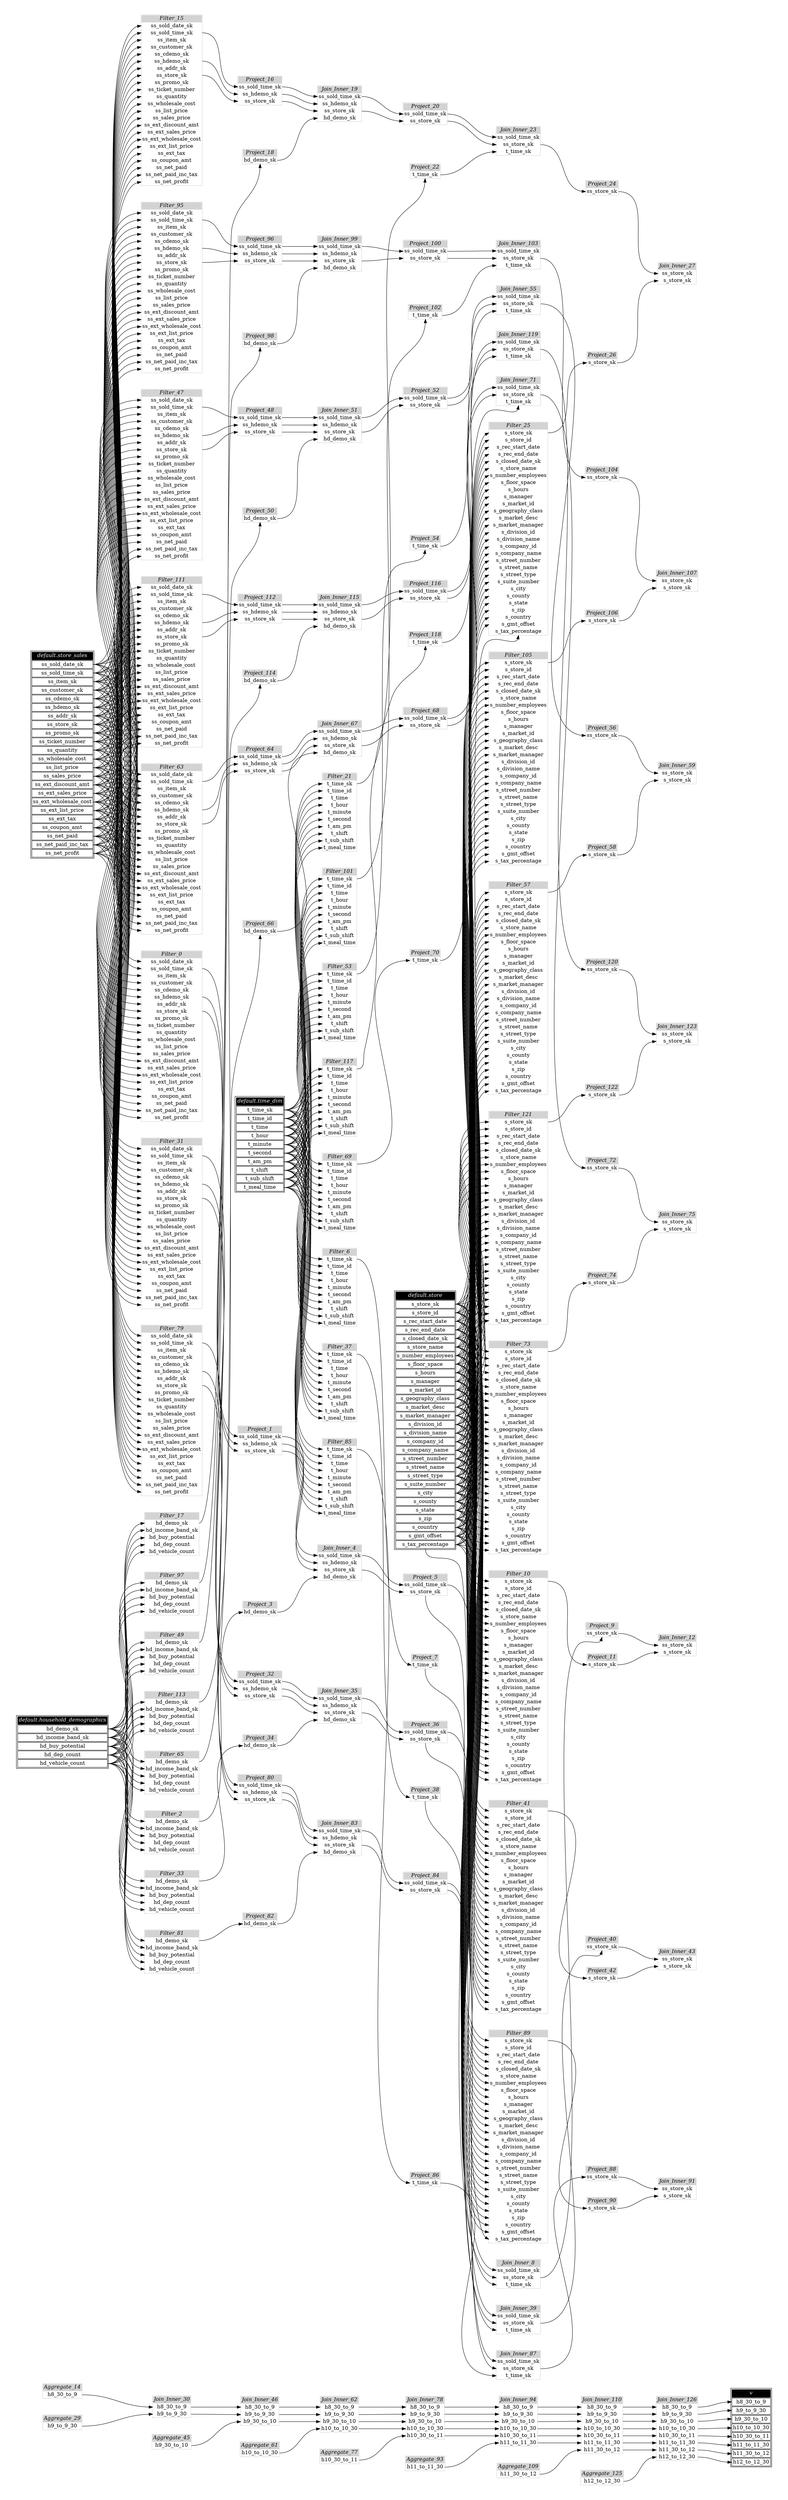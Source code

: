 // Automatically generated by TPCDSFlowTestSuite


digraph {
  graph [pad="0.5" nodesep="0.5" ranksep="1" fontname="Helvetica" rankdir=LR];
  node [shape=plaintext]

  
"Aggregate_109" [label=<
<table color="lightgray" border="1" cellborder="0" cellspacing="0">
  <tr><td bgcolor="lightgray" port="nodeName"><i>Aggregate_109</i></td></tr>
  <tr><td port="0">h11_30_to_12</td></tr>
</table>>];
     

"Aggregate_125" [label=<
<table color="lightgray" border="1" cellborder="0" cellspacing="0">
  <tr><td bgcolor="lightgray" port="nodeName"><i>Aggregate_125</i></td></tr>
  <tr><td port="0">h12_to_12_30</td></tr>
</table>>];
     

"Aggregate_14" [label=<
<table color="lightgray" border="1" cellborder="0" cellspacing="0">
  <tr><td bgcolor="lightgray" port="nodeName"><i>Aggregate_14</i></td></tr>
  <tr><td port="0">h8_30_to_9</td></tr>
</table>>];
     

"Aggregate_29" [label=<
<table color="lightgray" border="1" cellborder="0" cellspacing="0">
  <tr><td bgcolor="lightgray" port="nodeName"><i>Aggregate_29</i></td></tr>
  <tr><td port="0">h9_to_9_30</td></tr>
</table>>];
     

"Aggregate_45" [label=<
<table color="lightgray" border="1" cellborder="0" cellspacing="0">
  <tr><td bgcolor="lightgray" port="nodeName"><i>Aggregate_45</i></td></tr>
  <tr><td port="0">h9_30_to_10</td></tr>
</table>>];
     

"Aggregate_61" [label=<
<table color="lightgray" border="1" cellborder="0" cellspacing="0">
  <tr><td bgcolor="lightgray" port="nodeName"><i>Aggregate_61</i></td></tr>
  <tr><td port="0">h10_to_10_30</td></tr>
</table>>];
     

"Aggregate_77" [label=<
<table color="lightgray" border="1" cellborder="0" cellspacing="0">
  <tr><td bgcolor="lightgray" port="nodeName"><i>Aggregate_77</i></td></tr>
  <tr><td port="0">h10_30_to_11</td></tr>
</table>>];
     

"Aggregate_93" [label=<
<table color="lightgray" border="1" cellborder="0" cellspacing="0">
  <tr><td bgcolor="lightgray" port="nodeName"><i>Aggregate_93</i></td></tr>
  <tr><td port="0">h11_to_11_30</td></tr>
</table>>];
     

"Filter_0" [label=<
<table color="lightgray" border="1" cellborder="0" cellspacing="0">
  <tr><td bgcolor="lightgray" port="nodeName"><i>Filter_0</i></td></tr>
  <tr><td port="0">ss_sold_date_sk</td></tr>
<tr><td port="1">ss_sold_time_sk</td></tr>
<tr><td port="2">ss_item_sk</td></tr>
<tr><td port="3">ss_customer_sk</td></tr>
<tr><td port="4">ss_cdemo_sk</td></tr>
<tr><td port="5">ss_hdemo_sk</td></tr>
<tr><td port="6">ss_addr_sk</td></tr>
<tr><td port="7">ss_store_sk</td></tr>
<tr><td port="8">ss_promo_sk</td></tr>
<tr><td port="9">ss_ticket_number</td></tr>
<tr><td port="10">ss_quantity</td></tr>
<tr><td port="11">ss_wholesale_cost</td></tr>
<tr><td port="12">ss_list_price</td></tr>
<tr><td port="13">ss_sales_price</td></tr>
<tr><td port="14">ss_ext_discount_amt</td></tr>
<tr><td port="15">ss_ext_sales_price</td></tr>
<tr><td port="16">ss_ext_wholesale_cost</td></tr>
<tr><td port="17">ss_ext_list_price</td></tr>
<tr><td port="18">ss_ext_tax</td></tr>
<tr><td port="19">ss_coupon_amt</td></tr>
<tr><td port="20">ss_net_paid</td></tr>
<tr><td port="21">ss_net_paid_inc_tax</td></tr>
<tr><td port="22">ss_net_profit</td></tr>
</table>>];
     

"Filter_10" [label=<
<table color="lightgray" border="1" cellborder="0" cellspacing="0">
  <tr><td bgcolor="lightgray" port="nodeName"><i>Filter_10</i></td></tr>
  <tr><td port="0">s_store_sk</td></tr>
<tr><td port="1">s_store_id</td></tr>
<tr><td port="2">s_rec_start_date</td></tr>
<tr><td port="3">s_rec_end_date</td></tr>
<tr><td port="4">s_closed_date_sk</td></tr>
<tr><td port="5">s_store_name</td></tr>
<tr><td port="6">s_number_employees</td></tr>
<tr><td port="7">s_floor_space</td></tr>
<tr><td port="8">s_hours</td></tr>
<tr><td port="9">s_manager</td></tr>
<tr><td port="10">s_market_id</td></tr>
<tr><td port="11">s_geography_class</td></tr>
<tr><td port="12">s_market_desc</td></tr>
<tr><td port="13">s_market_manager</td></tr>
<tr><td port="14">s_division_id</td></tr>
<tr><td port="15">s_division_name</td></tr>
<tr><td port="16">s_company_id</td></tr>
<tr><td port="17">s_company_name</td></tr>
<tr><td port="18">s_street_number</td></tr>
<tr><td port="19">s_street_name</td></tr>
<tr><td port="20">s_street_type</td></tr>
<tr><td port="21">s_suite_number</td></tr>
<tr><td port="22">s_city</td></tr>
<tr><td port="23">s_county</td></tr>
<tr><td port="24">s_state</td></tr>
<tr><td port="25">s_zip</td></tr>
<tr><td port="26">s_country</td></tr>
<tr><td port="27">s_gmt_offset</td></tr>
<tr><td port="28">s_tax_percentage</td></tr>
</table>>];
     

"Filter_101" [label=<
<table color="lightgray" border="1" cellborder="0" cellspacing="0">
  <tr><td bgcolor="lightgray" port="nodeName"><i>Filter_101</i></td></tr>
  <tr><td port="0">t_time_sk</td></tr>
<tr><td port="1">t_time_id</td></tr>
<tr><td port="2">t_time</td></tr>
<tr><td port="3">t_hour</td></tr>
<tr><td port="4">t_minute</td></tr>
<tr><td port="5">t_second</td></tr>
<tr><td port="6">t_am_pm</td></tr>
<tr><td port="7">t_shift</td></tr>
<tr><td port="8">t_sub_shift</td></tr>
<tr><td port="9">t_meal_time</td></tr>
</table>>];
     

"Filter_105" [label=<
<table color="lightgray" border="1" cellborder="0" cellspacing="0">
  <tr><td bgcolor="lightgray" port="nodeName"><i>Filter_105</i></td></tr>
  <tr><td port="0">s_store_sk</td></tr>
<tr><td port="1">s_store_id</td></tr>
<tr><td port="2">s_rec_start_date</td></tr>
<tr><td port="3">s_rec_end_date</td></tr>
<tr><td port="4">s_closed_date_sk</td></tr>
<tr><td port="5">s_store_name</td></tr>
<tr><td port="6">s_number_employees</td></tr>
<tr><td port="7">s_floor_space</td></tr>
<tr><td port="8">s_hours</td></tr>
<tr><td port="9">s_manager</td></tr>
<tr><td port="10">s_market_id</td></tr>
<tr><td port="11">s_geography_class</td></tr>
<tr><td port="12">s_market_desc</td></tr>
<tr><td port="13">s_market_manager</td></tr>
<tr><td port="14">s_division_id</td></tr>
<tr><td port="15">s_division_name</td></tr>
<tr><td port="16">s_company_id</td></tr>
<tr><td port="17">s_company_name</td></tr>
<tr><td port="18">s_street_number</td></tr>
<tr><td port="19">s_street_name</td></tr>
<tr><td port="20">s_street_type</td></tr>
<tr><td port="21">s_suite_number</td></tr>
<tr><td port="22">s_city</td></tr>
<tr><td port="23">s_county</td></tr>
<tr><td port="24">s_state</td></tr>
<tr><td port="25">s_zip</td></tr>
<tr><td port="26">s_country</td></tr>
<tr><td port="27">s_gmt_offset</td></tr>
<tr><td port="28">s_tax_percentage</td></tr>
</table>>];
     

"Filter_111" [label=<
<table color="lightgray" border="1" cellborder="0" cellspacing="0">
  <tr><td bgcolor="lightgray" port="nodeName"><i>Filter_111</i></td></tr>
  <tr><td port="0">ss_sold_date_sk</td></tr>
<tr><td port="1">ss_sold_time_sk</td></tr>
<tr><td port="2">ss_item_sk</td></tr>
<tr><td port="3">ss_customer_sk</td></tr>
<tr><td port="4">ss_cdemo_sk</td></tr>
<tr><td port="5">ss_hdemo_sk</td></tr>
<tr><td port="6">ss_addr_sk</td></tr>
<tr><td port="7">ss_store_sk</td></tr>
<tr><td port="8">ss_promo_sk</td></tr>
<tr><td port="9">ss_ticket_number</td></tr>
<tr><td port="10">ss_quantity</td></tr>
<tr><td port="11">ss_wholesale_cost</td></tr>
<tr><td port="12">ss_list_price</td></tr>
<tr><td port="13">ss_sales_price</td></tr>
<tr><td port="14">ss_ext_discount_amt</td></tr>
<tr><td port="15">ss_ext_sales_price</td></tr>
<tr><td port="16">ss_ext_wholesale_cost</td></tr>
<tr><td port="17">ss_ext_list_price</td></tr>
<tr><td port="18">ss_ext_tax</td></tr>
<tr><td port="19">ss_coupon_amt</td></tr>
<tr><td port="20">ss_net_paid</td></tr>
<tr><td port="21">ss_net_paid_inc_tax</td></tr>
<tr><td port="22">ss_net_profit</td></tr>
</table>>];
     

"Filter_113" [label=<
<table color="lightgray" border="1" cellborder="0" cellspacing="0">
  <tr><td bgcolor="lightgray" port="nodeName"><i>Filter_113</i></td></tr>
  <tr><td port="0">hd_demo_sk</td></tr>
<tr><td port="1">hd_income_band_sk</td></tr>
<tr><td port="2">hd_buy_potential</td></tr>
<tr><td port="3">hd_dep_count</td></tr>
<tr><td port="4">hd_vehicle_count</td></tr>
</table>>];
     

"Filter_117" [label=<
<table color="lightgray" border="1" cellborder="0" cellspacing="0">
  <tr><td bgcolor="lightgray" port="nodeName"><i>Filter_117</i></td></tr>
  <tr><td port="0">t_time_sk</td></tr>
<tr><td port="1">t_time_id</td></tr>
<tr><td port="2">t_time</td></tr>
<tr><td port="3">t_hour</td></tr>
<tr><td port="4">t_minute</td></tr>
<tr><td port="5">t_second</td></tr>
<tr><td port="6">t_am_pm</td></tr>
<tr><td port="7">t_shift</td></tr>
<tr><td port="8">t_sub_shift</td></tr>
<tr><td port="9">t_meal_time</td></tr>
</table>>];
     

"Filter_121" [label=<
<table color="lightgray" border="1" cellborder="0" cellspacing="0">
  <tr><td bgcolor="lightgray" port="nodeName"><i>Filter_121</i></td></tr>
  <tr><td port="0">s_store_sk</td></tr>
<tr><td port="1">s_store_id</td></tr>
<tr><td port="2">s_rec_start_date</td></tr>
<tr><td port="3">s_rec_end_date</td></tr>
<tr><td port="4">s_closed_date_sk</td></tr>
<tr><td port="5">s_store_name</td></tr>
<tr><td port="6">s_number_employees</td></tr>
<tr><td port="7">s_floor_space</td></tr>
<tr><td port="8">s_hours</td></tr>
<tr><td port="9">s_manager</td></tr>
<tr><td port="10">s_market_id</td></tr>
<tr><td port="11">s_geography_class</td></tr>
<tr><td port="12">s_market_desc</td></tr>
<tr><td port="13">s_market_manager</td></tr>
<tr><td port="14">s_division_id</td></tr>
<tr><td port="15">s_division_name</td></tr>
<tr><td port="16">s_company_id</td></tr>
<tr><td port="17">s_company_name</td></tr>
<tr><td port="18">s_street_number</td></tr>
<tr><td port="19">s_street_name</td></tr>
<tr><td port="20">s_street_type</td></tr>
<tr><td port="21">s_suite_number</td></tr>
<tr><td port="22">s_city</td></tr>
<tr><td port="23">s_county</td></tr>
<tr><td port="24">s_state</td></tr>
<tr><td port="25">s_zip</td></tr>
<tr><td port="26">s_country</td></tr>
<tr><td port="27">s_gmt_offset</td></tr>
<tr><td port="28">s_tax_percentage</td></tr>
</table>>];
     

"Filter_15" [label=<
<table color="lightgray" border="1" cellborder="0" cellspacing="0">
  <tr><td bgcolor="lightgray" port="nodeName"><i>Filter_15</i></td></tr>
  <tr><td port="0">ss_sold_date_sk</td></tr>
<tr><td port="1">ss_sold_time_sk</td></tr>
<tr><td port="2">ss_item_sk</td></tr>
<tr><td port="3">ss_customer_sk</td></tr>
<tr><td port="4">ss_cdemo_sk</td></tr>
<tr><td port="5">ss_hdemo_sk</td></tr>
<tr><td port="6">ss_addr_sk</td></tr>
<tr><td port="7">ss_store_sk</td></tr>
<tr><td port="8">ss_promo_sk</td></tr>
<tr><td port="9">ss_ticket_number</td></tr>
<tr><td port="10">ss_quantity</td></tr>
<tr><td port="11">ss_wholesale_cost</td></tr>
<tr><td port="12">ss_list_price</td></tr>
<tr><td port="13">ss_sales_price</td></tr>
<tr><td port="14">ss_ext_discount_amt</td></tr>
<tr><td port="15">ss_ext_sales_price</td></tr>
<tr><td port="16">ss_ext_wholesale_cost</td></tr>
<tr><td port="17">ss_ext_list_price</td></tr>
<tr><td port="18">ss_ext_tax</td></tr>
<tr><td port="19">ss_coupon_amt</td></tr>
<tr><td port="20">ss_net_paid</td></tr>
<tr><td port="21">ss_net_paid_inc_tax</td></tr>
<tr><td port="22">ss_net_profit</td></tr>
</table>>];
     

"Filter_17" [label=<
<table color="lightgray" border="1" cellborder="0" cellspacing="0">
  <tr><td bgcolor="lightgray" port="nodeName"><i>Filter_17</i></td></tr>
  <tr><td port="0">hd_demo_sk</td></tr>
<tr><td port="1">hd_income_band_sk</td></tr>
<tr><td port="2">hd_buy_potential</td></tr>
<tr><td port="3">hd_dep_count</td></tr>
<tr><td port="4">hd_vehicle_count</td></tr>
</table>>];
     

"Filter_2" [label=<
<table color="lightgray" border="1" cellborder="0" cellspacing="0">
  <tr><td bgcolor="lightgray" port="nodeName"><i>Filter_2</i></td></tr>
  <tr><td port="0">hd_demo_sk</td></tr>
<tr><td port="1">hd_income_band_sk</td></tr>
<tr><td port="2">hd_buy_potential</td></tr>
<tr><td port="3">hd_dep_count</td></tr>
<tr><td port="4">hd_vehicle_count</td></tr>
</table>>];
     

"Filter_21" [label=<
<table color="lightgray" border="1" cellborder="0" cellspacing="0">
  <tr><td bgcolor="lightgray" port="nodeName"><i>Filter_21</i></td></tr>
  <tr><td port="0">t_time_sk</td></tr>
<tr><td port="1">t_time_id</td></tr>
<tr><td port="2">t_time</td></tr>
<tr><td port="3">t_hour</td></tr>
<tr><td port="4">t_minute</td></tr>
<tr><td port="5">t_second</td></tr>
<tr><td port="6">t_am_pm</td></tr>
<tr><td port="7">t_shift</td></tr>
<tr><td port="8">t_sub_shift</td></tr>
<tr><td port="9">t_meal_time</td></tr>
</table>>];
     

"Filter_25" [label=<
<table color="lightgray" border="1" cellborder="0" cellspacing="0">
  <tr><td bgcolor="lightgray" port="nodeName"><i>Filter_25</i></td></tr>
  <tr><td port="0">s_store_sk</td></tr>
<tr><td port="1">s_store_id</td></tr>
<tr><td port="2">s_rec_start_date</td></tr>
<tr><td port="3">s_rec_end_date</td></tr>
<tr><td port="4">s_closed_date_sk</td></tr>
<tr><td port="5">s_store_name</td></tr>
<tr><td port="6">s_number_employees</td></tr>
<tr><td port="7">s_floor_space</td></tr>
<tr><td port="8">s_hours</td></tr>
<tr><td port="9">s_manager</td></tr>
<tr><td port="10">s_market_id</td></tr>
<tr><td port="11">s_geography_class</td></tr>
<tr><td port="12">s_market_desc</td></tr>
<tr><td port="13">s_market_manager</td></tr>
<tr><td port="14">s_division_id</td></tr>
<tr><td port="15">s_division_name</td></tr>
<tr><td port="16">s_company_id</td></tr>
<tr><td port="17">s_company_name</td></tr>
<tr><td port="18">s_street_number</td></tr>
<tr><td port="19">s_street_name</td></tr>
<tr><td port="20">s_street_type</td></tr>
<tr><td port="21">s_suite_number</td></tr>
<tr><td port="22">s_city</td></tr>
<tr><td port="23">s_county</td></tr>
<tr><td port="24">s_state</td></tr>
<tr><td port="25">s_zip</td></tr>
<tr><td port="26">s_country</td></tr>
<tr><td port="27">s_gmt_offset</td></tr>
<tr><td port="28">s_tax_percentage</td></tr>
</table>>];
     

"Filter_31" [label=<
<table color="lightgray" border="1" cellborder="0" cellspacing="0">
  <tr><td bgcolor="lightgray" port="nodeName"><i>Filter_31</i></td></tr>
  <tr><td port="0">ss_sold_date_sk</td></tr>
<tr><td port="1">ss_sold_time_sk</td></tr>
<tr><td port="2">ss_item_sk</td></tr>
<tr><td port="3">ss_customer_sk</td></tr>
<tr><td port="4">ss_cdemo_sk</td></tr>
<tr><td port="5">ss_hdemo_sk</td></tr>
<tr><td port="6">ss_addr_sk</td></tr>
<tr><td port="7">ss_store_sk</td></tr>
<tr><td port="8">ss_promo_sk</td></tr>
<tr><td port="9">ss_ticket_number</td></tr>
<tr><td port="10">ss_quantity</td></tr>
<tr><td port="11">ss_wholesale_cost</td></tr>
<tr><td port="12">ss_list_price</td></tr>
<tr><td port="13">ss_sales_price</td></tr>
<tr><td port="14">ss_ext_discount_amt</td></tr>
<tr><td port="15">ss_ext_sales_price</td></tr>
<tr><td port="16">ss_ext_wholesale_cost</td></tr>
<tr><td port="17">ss_ext_list_price</td></tr>
<tr><td port="18">ss_ext_tax</td></tr>
<tr><td port="19">ss_coupon_amt</td></tr>
<tr><td port="20">ss_net_paid</td></tr>
<tr><td port="21">ss_net_paid_inc_tax</td></tr>
<tr><td port="22">ss_net_profit</td></tr>
</table>>];
     

"Filter_33" [label=<
<table color="lightgray" border="1" cellborder="0" cellspacing="0">
  <tr><td bgcolor="lightgray" port="nodeName"><i>Filter_33</i></td></tr>
  <tr><td port="0">hd_demo_sk</td></tr>
<tr><td port="1">hd_income_band_sk</td></tr>
<tr><td port="2">hd_buy_potential</td></tr>
<tr><td port="3">hd_dep_count</td></tr>
<tr><td port="4">hd_vehicle_count</td></tr>
</table>>];
     

"Filter_37" [label=<
<table color="lightgray" border="1" cellborder="0" cellspacing="0">
  <tr><td bgcolor="lightgray" port="nodeName"><i>Filter_37</i></td></tr>
  <tr><td port="0">t_time_sk</td></tr>
<tr><td port="1">t_time_id</td></tr>
<tr><td port="2">t_time</td></tr>
<tr><td port="3">t_hour</td></tr>
<tr><td port="4">t_minute</td></tr>
<tr><td port="5">t_second</td></tr>
<tr><td port="6">t_am_pm</td></tr>
<tr><td port="7">t_shift</td></tr>
<tr><td port="8">t_sub_shift</td></tr>
<tr><td port="9">t_meal_time</td></tr>
</table>>];
     

"Filter_41" [label=<
<table color="lightgray" border="1" cellborder="0" cellspacing="0">
  <tr><td bgcolor="lightgray" port="nodeName"><i>Filter_41</i></td></tr>
  <tr><td port="0">s_store_sk</td></tr>
<tr><td port="1">s_store_id</td></tr>
<tr><td port="2">s_rec_start_date</td></tr>
<tr><td port="3">s_rec_end_date</td></tr>
<tr><td port="4">s_closed_date_sk</td></tr>
<tr><td port="5">s_store_name</td></tr>
<tr><td port="6">s_number_employees</td></tr>
<tr><td port="7">s_floor_space</td></tr>
<tr><td port="8">s_hours</td></tr>
<tr><td port="9">s_manager</td></tr>
<tr><td port="10">s_market_id</td></tr>
<tr><td port="11">s_geography_class</td></tr>
<tr><td port="12">s_market_desc</td></tr>
<tr><td port="13">s_market_manager</td></tr>
<tr><td port="14">s_division_id</td></tr>
<tr><td port="15">s_division_name</td></tr>
<tr><td port="16">s_company_id</td></tr>
<tr><td port="17">s_company_name</td></tr>
<tr><td port="18">s_street_number</td></tr>
<tr><td port="19">s_street_name</td></tr>
<tr><td port="20">s_street_type</td></tr>
<tr><td port="21">s_suite_number</td></tr>
<tr><td port="22">s_city</td></tr>
<tr><td port="23">s_county</td></tr>
<tr><td port="24">s_state</td></tr>
<tr><td port="25">s_zip</td></tr>
<tr><td port="26">s_country</td></tr>
<tr><td port="27">s_gmt_offset</td></tr>
<tr><td port="28">s_tax_percentage</td></tr>
</table>>];
     

"Filter_47" [label=<
<table color="lightgray" border="1" cellborder="0" cellspacing="0">
  <tr><td bgcolor="lightgray" port="nodeName"><i>Filter_47</i></td></tr>
  <tr><td port="0">ss_sold_date_sk</td></tr>
<tr><td port="1">ss_sold_time_sk</td></tr>
<tr><td port="2">ss_item_sk</td></tr>
<tr><td port="3">ss_customer_sk</td></tr>
<tr><td port="4">ss_cdemo_sk</td></tr>
<tr><td port="5">ss_hdemo_sk</td></tr>
<tr><td port="6">ss_addr_sk</td></tr>
<tr><td port="7">ss_store_sk</td></tr>
<tr><td port="8">ss_promo_sk</td></tr>
<tr><td port="9">ss_ticket_number</td></tr>
<tr><td port="10">ss_quantity</td></tr>
<tr><td port="11">ss_wholesale_cost</td></tr>
<tr><td port="12">ss_list_price</td></tr>
<tr><td port="13">ss_sales_price</td></tr>
<tr><td port="14">ss_ext_discount_amt</td></tr>
<tr><td port="15">ss_ext_sales_price</td></tr>
<tr><td port="16">ss_ext_wholesale_cost</td></tr>
<tr><td port="17">ss_ext_list_price</td></tr>
<tr><td port="18">ss_ext_tax</td></tr>
<tr><td port="19">ss_coupon_amt</td></tr>
<tr><td port="20">ss_net_paid</td></tr>
<tr><td port="21">ss_net_paid_inc_tax</td></tr>
<tr><td port="22">ss_net_profit</td></tr>
</table>>];
     

"Filter_49" [label=<
<table color="lightgray" border="1" cellborder="0" cellspacing="0">
  <tr><td bgcolor="lightgray" port="nodeName"><i>Filter_49</i></td></tr>
  <tr><td port="0">hd_demo_sk</td></tr>
<tr><td port="1">hd_income_band_sk</td></tr>
<tr><td port="2">hd_buy_potential</td></tr>
<tr><td port="3">hd_dep_count</td></tr>
<tr><td port="4">hd_vehicle_count</td></tr>
</table>>];
     

"Filter_53" [label=<
<table color="lightgray" border="1" cellborder="0" cellspacing="0">
  <tr><td bgcolor="lightgray" port="nodeName"><i>Filter_53</i></td></tr>
  <tr><td port="0">t_time_sk</td></tr>
<tr><td port="1">t_time_id</td></tr>
<tr><td port="2">t_time</td></tr>
<tr><td port="3">t_hour</td></tr>
<tr><td port="4">t_minute</td></tr>
<tr><td port="5">t_second</td></tr>
<tr><td port="6">t_am_pm</td></tr>
<tr><td port="7">t_shift</td></tr>
<tr><td port="8">t_sub_shift</td></tr>
<tr><td port="9">t_meal_time</td></tr>
</table>>];
     

"Filter_57" [label=<
<table color="lightgray" border="1" cellborder="0" cellspacing="0">
  <tr><td bgcolor="lightgray" port="nodeName"><i>Filter_57</i></td></tr>
  <tr><td port="0">s_store_sk</td></tr>
<tr><td port="1">s_store_id</td></tr>
<tr><td port="2">s_rec_start_date</td></tr>
<tr><td port="3">s_rec_end_date</td></tr>
<tr><td port="4">s_closed_date_sk</td></tr>
<tr><td port="5">s_store_name</td></tr>
<tr><td port="6">s_number_employees</td></tr>
<tr><td port="7">s_floor_space</td></tr>
<tr><td port="8">s_hours</td></tr>
<tr><td port="9">s_manager</td></tr>
<tr><td port="10">s_market_id</td></tr>
<tr><td port="11">s_geography_class</td></tr>
<tr><td port="12">s_market_desc</td></tr>
<tr><td port="13">s_market_manager</td></tr>
<tr><td port="14">s_division_id</td></tr>
<tr><td port="15">s_division_name</td></tr>
<tr><td port="16">s_company_id</td></tr>
<tr><td port="17">s_company_name</td></tr>
<tr><td port="18">s_street_number</td></tr>
<tr><td port="19">s_street_name</td></tr>
<tr><td port="20">s_street_type</td></tr>
<tr><td port="21">s_suite_number</td></tr>
<tr><td port="22">s_city</td></tr>
<tr><td port="23">s_county</td></tr>
<tr><td port="24">s_state</td></tr>
<tr><td port="25">s_zip</td></tr>
<tr><td port="26">s_country</td></tr>
<tr><td port="27">s_gmt_offset</td></tr>
<tr><td port="28">s_tax_percentage</td></tr>
</table>>];
     

"Filter_6" [label=<
<table color="lightgray" border="1" cellborder="0" cellspacing="0">
  <tr><td bgcolor="lightgray" port="nodeName"><i>Filter_6</i></td></tr>
  <tr><td port="0">t_time_sk</td></tr>
<tr><td port="1">t_time_id</td></tr>
<tr><td port="2">t_time</td></tr>
<tr><td port="3">t_hour</td></tr>
<tr><td port="4">t_minute</td></tr>
<tr><td port="5">t_second</td></tr>
<tr><td port="6">t_am_pm</td></tr>
<tr><td port="7">t_shift</td></tr>
<tr><td port="8">t_sub_shift</td></tr>
<tr><td port="9">t_meal_time</td></tr>
</table>>];
     

"Filter_63" [label=<
<table color="lightgray" border="1" cellborder="0" cellspacing="0">
  <tr><td bgcolor="lightgray" port="nodeName"><i>Filter_63</i></td></tr>
  <tr><td port="0">ss_sold_date_sk</td></tr>
<tr><td port="1">ss_sold_time_sk</td></tr>
<tr><td port="2">ss_item_sk</td></tr>
<tr><td port="3">ss_customer_sk</td></tr>
<tr><td port="4">ss_cdemo_sk</td></tr>
<tr><td port="5">ss_hdemo_sk</td></tr>
<tr><td port="6">ss_addr_sk</td></tr>
<tr><td port="7">ss_store_sk</td></tr>
<tr><td port="8">ss_promo_sk</td></tr>
<tr><td port="9">ss_ticket_number</td></tr>
<tr><td port="10">ss_quantity</td></tr>
<tr><td port="11">ss_wholesale_cost</td></tr>
<tr><td port="12">ss_list_price</td></tr>
<tr><td port="13">ss_sales_price</td></tr>
<tr><td port="14">ss_ext_discount_amt</td></tr>
<tr><td port="15">ss_ext_sales_price</td></tr>
<tr><td port="16">ss_ext_wholesale_cost</td></tr>
<tr><td port="17">ss_ext_list_price</td></tr>
<tr><td port="18">ss_ext_tax</td></tr>
<tr><td port="19">ss_coupon_amt</td></tr>
<tr><td port="20">ss_net_paid</td></tr>
<tr><td port="21">ss_net_paid_inc_tax</td></tr>
<tr><td port="22">ss_net_profit</td></tr>
</table>>];
     

"Filter_65" [label=<
<table color="lightgray" border="1" cellborder="0" cellspacing="0">
  <tr><td bgcolor="lightgray" port="nodeName"><i>Filter_65</i></td></tr>
  <tr><td port="0">hd_demo_sk</td></tr>
<tr><td port="1">hd_income_band_sk</td></tr>
<tr><td port="2">hd_buy_potential</td></tr>
<tr><td port="3">hd_dep_count</td></tr>
<tr><td port="4">hd_vehicle_count</td></tr>
</table>>];
     

"Filter_69" [label=<
<table color="lightgray" border="1" cellborder="0" cellspacing="0">
  <tr><td bgcolor="lightgray" port="nodeName"><i>Filter_69</i></td></tr>
  <tr><td port="0">t_time_sk</td></tr>
<tr><td port="1">t_time_id</td></tr>
<tr><td port="2">t_time</td></tr>
<tr><td port="3">t_hour</td></tr>
<tr><td port="4">t_minute</td></tr>
<tr><td port="5">t_second</td></tr>
<tr><td port="6">t_am_pm</td></tr>
<tr><td port="7">t_shift</td></tr>
<tr><td port="8">t_sub_shift</td></tr>
<tr><td port="9">t_meal_time</td></tr>
</table>>];
     

"Filter_73" [label=<
<table color="lightgray" border="1" cellborder="0" cellspacing="0">
  <tr><td bgcolor="lightgray" port="nodeName"><i>Filter_73</i></td></tr>
  <tr><td port="0">s_store_sk</td></tr>
<tr><td port="1">s_store_id</td></tr>
<tr><td port="2">s_rec_start_date</td></tr>
<tr><td port="3">s_rec_end_date</td></tr>
<tr><td port="4">s_closed_date_sk</td></tr>
<tr><td port="5">s_store_name</td></tr>
<tr><td port="6">s_number_employees</td></tr>
<tr><td port="7">s_floor_space</td></tr>
<tr><td port="8">s_hours</td></tr>
<tr><td port="9">s_manager</td></tr>
<tr><td port="10">s_market_id</td></tr>
<tr><td port="11">s_geography_class</td></tr>
<tr><td port="12">s_market_desc</td></tr>
<tr><td port="13">s_market_manager</td></tr>
<tr><td port="14">s_division_id</td></tr>
<tr><td port="15">s_division_name</td></tr>
<tr><td port="16">s_company_id</td></tr>
<tr><td port="17">s_company_name</td></tr>
<tr><td port="18">s_street_number</td></tr>
<tr><td port="19">s_street_name</td></tr>
<tr><td port="20">s_street_type</td></tr>
<tr><td port="21">s_suite_number</td></tr>
<tr><td port="22">s_city</td></tr>
<tr><td port="23">s_county</td></tr>
<tr><td port="24">s_state</td></tr>
<tr><td port="25">s_zip</td></tr>
<tr><td port="26">s_country</td></tr>
<tr><td port="27">s_gmt_offset</td></tr>
<tr><td port="28">s_tax_percentage</td></tr>
</table>>];
     

"Filter_79" [label=<
<table color="lightgray" border="1" cellborder="0" cellspacing="0">
  <tr><td bgcolor="lightgray" port="nodeName"><i>Filter_79</i></td></tr>
  <tr><td port="0">ss_sold_date_sk</td></tr>
<tr><td port="1">ss_sold_time_sk</td></tr>
<tr><td port="2">ss_item_sk</td></tr>
<tr><td port="3">ss_customer_sk</td></tr>
<tr><td port="4">ss_cdemo_sk</td></tr>
<tr><td port="5">ss_hdemo_sk</td></tr>
<tr><td port="6">ss_addr_sk</td></tr>
<tr><td port="7">ss_store_sk</td></tr>
<tr><td port="8">ss_promo_sk</td></tr>
<tr><td port="9">ss_ticket_number</td></tr>
<tr><td port="10">ss_quantity</td></tr>
<tr><td port="11">ss_wholesale_cost</td></tr>
<tr><td port="12">ss_list_price</td></tr>
<tr><td port="13">ss_sales_price</td></tr>
<tr><td port="14">ss_ext_discount_amt</td></tr>
<tr><td port="15">ss_ext_sales_price</td></tr>
<tr><td port="16">ss_ext_wholesale_cost</td></tr>
<tr><td port="17">ss_ext_list_price</td></tr>
<tr><td port="18">ss_ext_tax</td></tr>
<tr><td port="19">ss_coupon_amt</td></tr>
<tr><td port="20">ss_net_paid</td></tr>
<tr><td port="21">ss_net_paid_inc_tax</td></tr>
<tr><td port="22">ss_net_profit</td></tr>
</table>>];
     

"Filter_81" [label=<
<table color="lightgray" border="1" cellborder="0" cellspacing="0">
  <tr><td bgcolor="lightgray" port="nodeName"><i>Filter_81</i></td></tr>
  <tr><td port="0">hd_demo_sk</td></tr>
<tr><td port="1">hd_income_band_sk</td></tr>
<tr><td port="2">hd_buy_potential</td></tr>
<tr><td port="3">hd_dep_count</td></tr>
<tr><td port="4">hd_vehicle_count</td></tr>
</table>>];
     

"Filter_85" [label=<
<table color="lightgray" border="1" cellborder="0" cellspacing="0">
  <tr><td bgcolor="lightgray" port="nodeName"><i>Filter_85</i></td></tr>
  <tr><td port="0">t_time_sk</td></tr>
<tr><td port="1">t_time_id</td></tr>
<tr><td port="2">t_time</td></tr>
<tr><td port="3">t_hour</td></tr>
<tr><td port="4">t_minute</td></tr>
<tr><td port="5">t_second</td></tr>
<tr><td port="6">t_am_pm</td></tr>
<tr><td port="7">t_shift</td></tr>
<tr><td port="8">t_sub_shift</td></tr>
<tr><td port="9">t_meal_time</td></tr>
</table>>];
     

"Filter_89" [label=<
<table color="lightgray" border="1" cellborder="0" cellspacing="0">
  <tr><td bgcolor="lightgray" port="nodeName"><i>Filter_89</i></td></tr>
  <tr><td port="0">s_store_sk</td></tr>
<tr><td port="1">s_store_id</td></tr>
<tr><td port="2">s_rec_start_date</td></tr>
<tr><td port="3">s_rec_end_date</td></tr>
<tr><td port="4">s_closed_date_sk</td></tr>
<tr><td port="5">s_store_name</td></tr>
<tr><td port="6">s_number_employees</td></tr>
<tr><td port="7">s_floor_space</td></tr>
<tr><td port="8">s_hours</td></tr>
<tr><td port="9">s_manager</td></tr>
<tr><td port="10">s_market_id</td></tr>
<tr><td port="11">s_geography_class</td></tr>
<tr><td port="12">s_market_desc</td></tr>
<tr><td port="13">s_market_manager</td></tr>
<tr><td port="14">s_division_id</td></tr>
<tr><td port="15">s_division_name</td></tr>
<tr><td port="16">s_company_id</td></tr>
<tr><td port="17">s_company_name</td></tr>
<tr><td port="18">s_street_number</td></tr>
<tr><td port="19">s_street_name</td></tr>
<tr><td port="20">s_street_type</td></tr>
<tr><td port="21">s_suite_number</td></tr>
<tr><td port="22">s_city</td></tr>
<tr><td port="23">s_county</td></tr>
<tr><td port="24">s_state</td></tr>
<tr><td port="25">s_zip</td></tr>
<tr><td port="26">s_country</td></tr>
<tr><td port="27">s_gmt_offset</td></tr>
<tr><td port="28">s_tax_percentage</td></tr>
</table>>];
     

"Filter_95" [label=<
<table color="lightgray" border="1" cellborder="0" cellspacing="0">
  <tr><td bgcolor="lightgray" port="nodeName"><i>Filter_95</i></td></tr>
  <tr><td port="0">ss_sold_date_sk</td></tr>
<tr><td port="1">ss_sold_time_sk</td></tr>
<tr><td port="2">ss_item_sk</td></tr>
<tr><td port="3">ss_customer_sk</td></tr>
<tr><td port="4">ss_cdemo_sk</td></tr>
<tr><td port="5">ss_hdemo_sk</td></tr>
<tr><td port="6">ss_addr_sk</td></tr>
<tr><td port="7">ss_store_sk</td></tr>
<tr><td port="8">ss_promo_sk</td></tr>
<tr><td port="9">ss_ticket_number</td></tr>
<tr><td port="10">ss_quantity</td></tr>
<tr><td port="11">ss_wholesale_cost</td></tr>
<tr><td port="12">ss_list_price</td></tr>
<tr><td port="13">ss_sales_price</td></tr>
<tr><td port="14">ss_ext_discount_amt</td></tr>
<tr><td port="15">ss_ext_sales_price</td></tr>
<tr><td port="16">ss_ext_wholesale_cost</td></tr>
<tr><td port="17">ss_ext_list_price</td></tr>
<tr><td port="18">ss_ext_tax</td></tr>
<tr><td port="19">ss_coupon_amt</td></tr>
<tr><td port="20">ss_net_paid</td></tr>
<tr><td port="21">ss_net_paid_inc_tax</td></tr>
<tr><td port="22">ss_net_profit</td></tr>
</table>>];
     

"Filter_97" [label=<
<table color="lightgray" border="1" cellborder="0" cellspacing="0">
  <tr><td bgcolor="lightgray" port="nodeName"><i>Filter_97</i></td></tr>
  <tr><td port="0">hd_demo_sk</td></tr>
<tr><td port="1">hd_income_band_sk</td></tr>
<tr><td port="2">hd_buy_potential</td></tr>
<tr><td port="3">hd_dep_count</td></tr>
<tr><td port="4">hd_vehicle_count</td></tr>
</table>>];
     

"Join_Inner_103" [label=<
<table color="lightgray" border="1" cellborder="0" cellspacing="0">
  <tr><td bgcolor="lightgray" port="nodeName"><i>Join_Inner_103</i></td></tr>
  <tr><td port="0">ss_sold_time_sk</td></tr>
<tr><td port="1">ss_store_sk</td></tr>
<tr><td port="2">t_time_sk</td></tr>
</table>>];
     

"Join_Inner_107" [label=<
<table color="lightgray" border="1" cellborder="0" cellspacing="0">
  <tr><td bgcolor="lightgray" port="nodeName"><i>Join_Inner_107</i></td></tr>
  <tr><td port="0">ss_store_sk</td></tr>
<tr><td port="1">s_store_sk</td></tr>
</table>>];
     

"Join_Inner_110" [label=<
<table color="lightgray" border="1" cellborder="0" cellspacing="0">
  <tr><td bgcolor="lightgray" port="nodeName"><i>Join_Inner_110</i></td></tr>
  <tr><td port="0">h8_30_to_9</td></tr>
<tr><td port="1">h9_to_9_30</td></tr>
<tr><td port="2">h9_30_to_10</td></tr>
<tr><td port="3">h10_to_10_30</td></tr>
<tr><td port="4">h10_30_to_11</td></tr>
<tr><td port="5">h11_to_11_30</td></tr>
<tr><td port="6">h11_30_to_12</td></tr>
</table>>];
     

"Join_Inner_115" [label=<
<table color="lightgray" border="1" cellborder="0" cellspacing="0">
  <tr><td bgcolor="lightgray" port="nodeName"><i>Join_Inner_115</i></td></tr>
  <tr><td port="0">ss_sold_time_sk</td></tr>
<tr><td port="1">ss_hdemo_sk</td></tr>
<tr><td port="2">ss_store_sk</td></tr>
<tr><td port="3">hd_demo_sk</td></tr>
</table>>];
     

"Join_Inner_119" [label=<
<table color="lightgray" border="1" cellborder="0" cellspacing="0">
  <tr><td bgcolor="lightgray" port="nodeName"><i>Join_Inner_119</i></td></tr>
  <tr><td port="0">ss_sold_time_sk</td></tr>
<tr><td port="1">ss_store_sk</td></tr>
<tr><td port="2">t_time_sk</td></tr>
</table>>];
     

"Join_Inner_12" [label=<
<table color="lightgray" border="1" cellborder="0" cellspacing="0">
  <tr><td bgcolor="lightgray" port="nodeName"><i>Join_Inner_12</i></td></tr>
  <tr><td port="0">ss_store_sk</td></tr>
<tr><td port="1">s_store_sk</td></tr>
</table>>];
     

"Join_Inner_123" [label=<
<table color="lightgray" border="1" cellborder="0" cellspacing="0">
  <tr><td bgcolor="lightgray" port="nodeName"><i>Join_Inner_123</i></td></tr>
  <tr><td port="0">ss_store_sk</td></tr>
<tr><td port="1">s_store_sk</td></tr>
</table>>];
     

"Join_Inner_126" [label=<
<table color="lightgray" border="1" cellborder="0" cellspacing="0">
  <tr><td bgcolor="lightgray" port="nodeName"><i>Join_Inner_126</i></td></tr>
  <tr><td port="0">h8_30_to_9</td></tr>
<tr><td port="1">h9_to_9_30</td></tr>
<tr><td port="2">h9_30_to_10</td></tr>
<tr><td port="3">h10_to_10_30</td></tr>
<tr><td port="4">h10_30_to_11</td></tr>
<tr><td port="5">h11_to_11_30</td></tr>
<tr><td port="6">h11_30_to_12</td></tr>
<tr><td port="7">h12_to_12_30</td></tr>
</table>>];
     

"Join_Inner_19" [label=<
<table color="lightgray" border="1" cellborder="0" cellspacing="0">
  <tr><td bgcolor="lightgray" port="nodeName"><i>Join_Inner_19</i></td></tr>
  <tr><td port="0">ss_sold_time_sk</td></tr>
<tr><td port="1">ss_hdemo_sk</td></tr>
<tr><td port="2">ss_store_sk</td></tr>
<tr><td port="3">hd_demo_sk</td></tr>
</table>>];
     

"Join_Inner_23" [label=<
<table color="lightgray" border="1" cellborder="0" cellspacing="0">
  <tr><td bgcolor="lightgray" port="nodeName"><i>Join_Inner_23</i></td></tr>
  <tr><td port="0">ss_sold_time_sk</td></tr>
<tr><td port="1">ss_store_sk</td></tr>
<tr><td port="2">t_time_sk</td></tr>
</table>>];
     

"Join_Inner_27" [label=<
<table color="lightgray" border="1" cellborder="0" cellspacing="0">
  <tr><td bgcolor="lightgray" port="nodeName"><i>Join_Inner_27</i></td></tr>
  <tr><td port="0">ss_store_sk</td></tr>
<tr><td port="1">s_store_sk</td></tr>
</table>>];
     

"Join_Inner_30" [label=<
<table color="lightgray" border="1" cellborder="0" cellspacing="0">
  <tr><td bgcolor="lightgray" port="nodeName"><i>Join_Inner_30</i></td></tr>
  <tr><td port="0">h8_30_to_9</td></tr>
<tr><td port="1">h9_to_9_30</td></tr>
</table>>];
     

"Join_Inner_35" [label=<
<table color="lightgray" border="1" cellborder="0" cellspacing="0">
  <tr><td bgcolor="lightgray" port="nodeName"><i>Join_Inner_35</i></td></tr>
  <tr><td port="0">ss_sold_time_sk</td></tr>
<tr><td port="1">ss_hdemo_sk</td></tr>
<tr><td port="2">ss_store_sk</td></tr>
<tr><td port="3">hd_demo_sk</td></tr>
</table>>];
     

"Join_Inner_39" [label=<
<table color="lightgray" border="1" cellborder="0" cellspacing="0">
  <tr><td bgcolor="lightgray" port="nodeName"><i>Join_Inner_39</i></td></tr>
  <tr><td port="0">ss_sold_time_sk</td></tr>
<tr><td port="1">ss_store_sk</td></tr>
<tr><td port="2">t_time_sk</td></tr>
</table>>];
     

"Join_Inner_4" [label=<
<table color="lightgray" border="1" cellborder="0" cellspacing="0">
  <tr><td bgcolor="lightgray" port="nodeName"><i>Join_Inner_4</i></td></tr>
  <tr><td port="0">ss_sold_time_sk</td></tr>
<tr><td port="1">ss_hdemo_sk</td></tr>
<tr><td port="2">ss_store_sk</td></tr>
<tr><td port="3">hd_demo_sk</td></tr>
</table>>];
     

"Join_Inner_43" [label=<
<table color="lightgray" border="1" cellborder="0" cellspacing="0">
  <tr><td bgcolor="lightgray" port="nodeName"><i>Join_Inner_43</i></td></tr>
  <tr><td port="0">ss_store_sk</td></tr>
<tr><td port="1">s_store_sk</td></tr>
</table>>];
     

"Join_Inner_46" [label=<
<table color="lightgray" border="1" cellborder="0" cellspacing="0">
  <tr><td bgcolor="lightgray" port="nodeName"><i>Join_Inner_46</i></td></tr>
  <tr><td port="0">h8_30_to_9</td></tr>
<tr><td port="1">h9_to_9_30</td></tr>
<tr><td port="2">h9_30_to_10</td></tr>
</table>>];
     

"Join_Inner_51" [label=<
<table color="lightgray" border="1" cellborder="0" cellspacing="0">
  <tr><td bgcolor="lightgray" port="nodeName"><i>Join_Inner_51</i></td></tr>
  <tr><td port="0">ss_sold_time_sk</td></tr>
<tr><td port="1">ss_hdemo_sk</td></tr>
<tr><td port="2">ss_store_sk</td></tr>
<tr><td port="3">hd_demo_sk</td></tr>
</table>>];
     

"Join_Inner_55" [label=<
<table color="lightgray" border="1" cellborder="0" cellspacing="0">
  <tr><td bgcolor="lightgray" port="nodeName"><i>Join_Inner_55</i></td></tr>
  <tr><td port="0">ss_sold_time_sk</td></tr>
<tr><td port="1">ss_store_sk</td></tr>
<tr><td port="2">t_time_sk</td></tr>
</table>>];
     

"Join_Inner_59" [label=<
<table color="lightgray" border="1" cellborder="0" cellspacing="0">
  <tr><td bgcolor="lightgray" port="nodeName"><i>Join_Inner_59</i></td></tr>
  <tr><td port="0">ss_store_sk</td></tr>
<tr><td port="1">s_store_sk</td></tr>
</table>>];
     

"Join_Inner_62" [label=<
<table color="lightgray" border="1" cellborder="0" cellspacing="0">
  <tr><td bgcolor="lightgray" port="nodeName"><i>Join_Inner_62</i></td></tr>
  <tr><td port="0">h8_30_to_9</td></tr>
<tr><td port="1">h9_to_9_30</td></tr>
<tr><td port="2">h9_30_to_10</td></tr>
<tr><td port="3">h10_to_10_30</td></tr>
</table>>];
     

"Join_Inner_67" [label=<
<table color="lightgray" border="1" cellborder="0" cellspacing="0">
  <tr><td bgcolor="lightgray" port="nodeName"><i>Join_Inner_67</i></td></tr>
  <tr><td port="0">ss_sold_time_sk</td></tr>
<tr><td port="1">ss_hdemo_sk</td></tr>
<tr><td port="2">ss_store_sk</td></tr>
<tr><td port="3">hd_demo_sk</td></tr>
</table>>];
     

"Join_Inner_71" [label=<
<table color="lightgray" border="1" cellborder="0" cellspacing="0">
  <tr><td bgcolor="lightgray" port="nodeName"><i>Join_Inner_71</i></td></tr>
  <tr><td port="0">ss_sold_time_sk</td></tr>
<tr><td port="1">ss_store_sk</td></tr>
<tr><td port="2">t_time_sk</td></tr>
</table>>];
     

"Join_Inner_75" [label=<
<table color="lightgray" border="1" cellborder="0" cellspacing="0">
  <tr><td bgcolor="lightgray" port="nodeName"><i>Join_Inner_75</i></td></tr>
  <tr><td port="0">ss_store_sk</td></tr>
<tr><td port="1">s_store_sk</td></tr>
</table>>];
     

"Join_Inner_78" [label=<
<table color="lightgray" border="1" cellborder="0" cellspacing="0">
  <tr><td bgcolor="lightgray" port="nodeName"><i>Join_Inner_78</i></td></tr>
  <tr><td port="0">h8_30_to_9</td></tr>
<tr><td port="1">h9_to_9_30</td></tr>
<tr><td port="2">h9_30_to_10</td></tr>
<tr><td port="3">h10_to_10_30</td></tr>
<tr><td port="4">h10_30_to_11</td></tr>
</table>>];
     

"Join_Inner_8" [label=<
<table color="lightgray" border="1" cellborder="0" cellspacing="0">
  <tr><td bgcolor="lightgray" port="nodeName"><i>Join_Inner_8</i></td></tr>
  <tr><td port="0">ss_sold_time_sk</td></tr>
<tr><td port="1">ss_store_sk</td></tr>
<tr><td port="2">t_time_sk</td></tr>
</table>>];
     

"Join_Inner_83" [label=<
<table color="lightgray" border="1" cellborder="0" cellspacing="0">
  <tr><td bgcolor="lightgray" port="nodeName"><i>Join_Inner_83</i></td></tr>
  <tr><td port="0">ss_sold_time_sk</td></tr>
<tr><td port="1">ss_hdemo_sk</td></tr>
<tr><td port="2">ss_store_sk</td></tr>
<tr><td port="3">hd_demo_sk</td></tr>
</table>>];
     

"Join_Inner_87" [label=<
<table color="lightgray" border="1" cellborder="0" cellspacing="0">
  <tr><td bgcolor="lightgray" port="nodeName"><i>Join_Inner_87</i></td></tr>
  <tr><td port="0">ss_sold_time_sk</td></tr>
<tr><td port="1">ss_store_sk</td></tr>
<tr><td port="2">t_time_sk</td></tr>
</table>>];
     

"Join_Inner_91" [label=<
<table color="lightgray" border="1" cellborder="0" cellspacing="0">
  <tr><td bgcolor="lightgray" port="nodeName"><i>Join_Inner_91</i></td></tr>
  <tr><td port="0">ss_store_sk</td></tr>
<tr><td port="1">s_store_sk</td></tr>
</table>>];
     

"Join_Inner_94" [label=<
<table color="lightgray" border="1" cellborder="0" cellspacing="0">
  <tr><td bgcolor="lightgray" port="nodeName"><i>Join_Inner_94</i></td></tr>
  <tr><td port="0">h8_30_to_9</td></tr>
<tr><td port="1">h9_to_9_30</td></tr>
<tr><td port="2">h9_30_to_10</td></tr>
<tr><td port="3">h10_to_10_30</td></tr>
<tr><td port="4">h10_30_to_11</td></tr>
<tr><td port="5">h11_to_11_30</td></tr>
</table>>];
     

"Join_Inner_99" [label=<
<table color="lightgray" border="1" cellborder="0" cellspacing="0">
  <tr><td bgcolor="lightgray" port="nodeName"><i>Join_Inner_99</i></td></tr>
  <tr><td port="0">ss_sold_time_sk</td></tr>
<tr><td port="1">ss_hdemo_sk</td></tr>
<tr><td port="2">ss_store_sk</td></tr>
<tr><td port="3">hd_demo_sk</td></tr>
</table>>];
     

"Project_1" [label=<
<table color="lightgray" border="1" cellborder="0" cellspacing="0">
  <tr><td bgcolor="lightgray" port="nodeName"><i>Project_1</i></td></tr>
  <tr><td port="0">ss_sold_time_sk</td></tr>
<tr><td port="1">ss_hdemo_sk</td></tr>
<tr><td port="2">ss_store_sk</td></tr>
</table>>];
     

"Project_100" [label=<
<table color="lightgray" border="1" cellborder="0" cellspacing="0">
  <tr><td bgcolor="lightgray" port="nodeName"><i>Project_100</i></td></tr>
  <tr><td port="0">ss_sold_time_sk</td></tr>
<tr><td port="1">ss_store_sk</td></tr>
</table>>];
     

"Project_102" [label=<
<table color="lightgray" border="1" cellborder="0" cellspacing="0">
  <tr><td bgcolor="lightgray" port="nodeName"><i>Project_102</i></td></tr>
  <tr><td port="0">t_time_sk</td></tr>
</table>>];
     

"Project_104" [label=<
<table color="lightgray" border="1" cellborder="0" cellspacing="0">
  <tr><td bgcolor="lightgray" port="nodeName"><i>Project_104</i></td></tr>
  <tr><td port="0">ss_store_sk</td></tr>
</table>>];
     

"Project_106" [label=<
<table color="lightgray" border="1" cellborder="0" cellspacing="0">
  <tr><td bgcolor="lightgray" port="nodeName"><i>Project_106</i></td></tr>
  <tr><td port="0">s_store_sk</td></tr>
</table>>];
     

"Project_11" [label=<
<table color="lightgray" border="1" cellborder="0" cellspacing="0">
  <tr><td bgcolor="lightgray" port="nodeName"><i>Project_11</i></td></tr>
  <tr><td port="0">s_store_sk</td></tr>
</table>>];
     

"Project_112" [label=<
<table color="lightgray" border="1" cellborder="0" cellspacing="0">
  <tr><td bgcolor="lightgray" port="nodeName"><i>Project_112</i></td></tr>
  <tr><td port="0">ss_sold_time_sk</td></tr>
<tr><td port="1">ss_hdemo_sk</td></tr>
<tr><td port="2">ss_store_sk</td></tr>
</table>>];
     

"Project_114" [label=<
<table color="lightgray" border="1" cellborder="0" cellspacing="0">
  <tr><td bgcolor="lightgray" port="nodeName"><i>Project_114</i></td></tr>
  <tr><td port="0">hd_demo_sk</td></tr>
</table>>];
     

"Project_116" [label=<
<table color="lightgray" border="1" cellborder="0" cellspacing="0">
  <tr><td bgcolor="lightgray" port="nodeName"><i>Project_116</i></td></tr>
  <tr><td port="0">ss_sold_time_sk</td></tr>
<tr><td port="1">ss_store_sk</td></tr>
</table>>];
     

"Project_118" [label=<
<table color="lightgray" border="1" cellborder="0" cellspacing="0">
  <tr><td bgcolor="lightgray" port="nodeName"><i>Project_118</i></td></tr>
  <tr><td port="0">t_time_sk</td></tr>
</table>>];
     

"Project_120" [label=<
<table color="lightgray" border="1" cellborder="0" cellspacing="0">
  <tr><td bgcolor="lightgray" port="nodeName"><i>Project_120</i></td></tr>
  <tr><td port="0">ss_store_sk</td></tr>
</table>>];
     

"Project_122" [label=<
<table color="lightgray" border="1" cellborder="0" cellspacing="0">
  <tr><td bgcolor="lightgray" port="nodeName"><i>Project_122</i></td></tr>
  <tr><td port="0">s_store_sk</td></tr>
</table>>];
     

"Project_16" [label=<
<table color="lightgray" border="1" cellborder="0" cellspacing="0">
  <tr><td bgcolor="lightgray" port="nodeName"><i>Project_16</i></td></tr>
  <tr><td port="0">ss_sold_time_sk</td></tr>
<tr><td port="1">ss_hdemo_sk</td></tr>
<tr><td port="2">ss_store_sk</td></tr>
</table>>];
     

"Project_18" [label=<
<table color="lightgray" border="1" cellborder="0" cellspacing="0">
  <tr><td bgcolor="lightgray" port="nodeName"><i>Project_18</i></td></tr>
  <tr><td port="0">hd_demo_sk</td></tr>
</table>>];
     

"Project_20" [label=<
<table color="lightgray" border="1" cellborder="0" cellspacing="0">
  <tr><td bgcolor="lightgray" port="nodeName"><i>Project_20</i></td></tr>
  <tr><td port="0">ss_sold_time_sk</td></tr>
<tr><td port="1">ss_store_sk</td></tr>
</table>>];
     

"Project_22" [label=<
<table color="lightgray" border="1" cellborder="0" cellspacing="0">
  <tr><td bgcolor="lightgray" port="nodeName"><i>Project_22</i></td></tr>
  <tr><td port="0">t_time_sk</td></tr>
</table>>];
     

"Project_24" [label=<
<table color="lightgray" border="1" cellborder="0" cellspacing="0">
  <tr><td bgcolor="lightgray" port="nodeName"><i>Project_24</i></td></tr>
  <tr><td port="0">ss_store_sk</td></tr>
</table>>];
     

"Project_26" [label=<
<table color="lightgray" border="1" cellborder="0" cellspacing="0">
  <tr><td bgcolor="lightgray" port="nodeName"><i>Project_26</i></td></tr>
  <tr><td port="0">s_store_sk</td></tr>
</table>>];
     

"Project_3" [label=<
<table color="lightgray" border="1" cellborder="0" cellspacing="0">
  <tr><td bgcolor="lightgray" port="nodeName"><i>Project_3</i></td></tr>
  <tr><td port="0">hd_demo_sk</td></tr>
</table>>];
     

"Project_32" [label=<
<table color="lightgray" border="1" cellborder="0" cellspacing="0">
  <tr><td bgcolor="lightgray" port="nodeName"><i>Project_32</i></td></tr>
  <tr><td port="0">ss_sold_time_sk</td></tr>
<tr><td port="1">ss_hdemo_sk</td></tr>
<tr><td port="2">ss_store_sk</td></tr>
</table>>];
     

"Project_34" [label=<
<table color="lightgray" border="1" cellborder="0" cellspacing="0">
  <tr><td bgcolor="lightgray" port="nodeName"><i>Project_34</i></td></tr>
  <tr><td port="0">hd_demo_sk</td></tr>
</table>>];
     

"Project_36" [label=<
<table color="lightgray" border="1" cellborder="0" cellspacing="0">
  <tr><td bgcolor="lightgray" port="nodeName"><i>Project_36</i></td></tr>
  <tr><td port="0">ss_sold_time_sk</td></tr>
<tr><td port="1">ss_store_sk</td></tr>
</table>>];
     

"Project_38" [label=<
<table color="lightgray" border="1" cellborder="0" cellspacing="0">
  <tr><td bgcolor="lightgray" port="nodeName"><i>Project_38</i></td></tr>
  <tr><td port="0">t_time_sk</td></tr>
</table>>];
     

"Project_40" [label=<
<table color="lightgray" border="1" cellborder="0" cellspacing="0">
  <tr><td bgcolor="lightgray" port="nodeName"><i>Project_40</i></td></tr>
  <tr><td port="0">ss_store_sk</td></tr>
</table>>];
     

"Project_42" [label=<
<table color="lightgray" border="1" cellborder="0" cellspacing="0">
  <tr><td bgcolor="lightgray" port="nodeName"><i>Project_42</i></td></tr>
  <tr><td port="0">s_store_sk</td></tr>
</table>>];
     

"Project_48" [label=<
<table color="lightgray" border="1" cellborder="0" cellspacing="0">
  <tr><td bgcolor="lightgray" port="nodeName"><i>Project_48</i></td></tr>
  <tr><td port="0">ss_sold_time_sk</td></tr>
<tr><td port="1">ss_hdemo_sk</td></tr>
<tr><td port="2">ss_store_sk</td></tr>
</table>>];
     

"Project_5" [label=<
<table color="lightgray" border="1" cellborder="0" cellspacing="0">
  <tr><td bgcolor="lightgray" port="nodeName"><i>Project_5</i></td></tr>
  <tr><td port="0">ss_sold_time_sk</td></tr>
<tr><td port="1">ss_store_sk</td></tr>
</table>>];
     

"Project_50" [label=<
<table color="lightgray" border="1" cellborder="0" cellspacing="0">
  <tr><td bgcolor="lightgray" port="nodeName"><i>Project_50</i></td></tr>
  <tr><td port="0">hd_demo_sk</td></tr>
</table>>];
     

"Project_52" [label=<
<table color="lightgray" border="1" cellborder="0" cellspacing="0">
  <tr><td bgcolor="lightgray" port="nodeName"><i>Project_52</i></td></tr>
  <tr><td port="0">ss_sold_time_sk</td></tr>
<tr><td port="1">ss_store_sk</td></tr>
</table>>];
     

"Project_54" [label=<
<table color="lightgray" border="1" cellborder="0" cellspacing="0">
  <tr><td bgcolor="lightgray" port="nodeName"><i>Project_54</i></td></tr>
  <tr><td port="0">t_time_sk</td></tr>
</table>>];
     

"Project_56" [label=<
<table color="lightgray" border="1" cellborder="0" cellspacing="0">
  <tr><td bgcolor="lightgray" port="nodeName"><i>Project_56</i></td></tr>
  <tr><td port="0">ss_store_sk</td></tr>
</table>>];
     

"Project_58" [label=<
<table color="lightgray" border="1" cellborder="0" cellspacing="0">
  <tr><td bgcolor="lightgray" port="nodeName"><i>Project_58</i></td></tr>
  <tr><td port="0">s_store_sk</td></tr>
</table>>];
     

"Project_64" [label=<
<table color="lightgray" border="1" cellborder="0" cellspacing="0">
  <tr><td bgcolor="lightgray" port="nodeName"><i>Project_64</i></td></tr>
  <tr><td port="0">ss_sold_time_sk</td></tr>
<tr><td port="1">ss_hdemo_sk</td></tr>
<tr><td port="2">ss_store_sk</td></tr>
</table>>];
     

"Project_66" [label=<
<table color="lightgray" border="1" cellborder="0" cellspacing="0">
  <tr><td bgcolor="lightgray" port="nodeName"><i>Project_66</i></td></tr>
  <tr><td port="0">hd_demo_sk</td></tr>
</table>>];
     

"Project_68" [label=<
<table color="lightgray" border="1" cellborder="0" cellspacing="0">
  <tr><td bgcolor="lightgray" port="nodeName"><i>Project_68</i></td></tr>
  <tr><td port="0">ss_sold_time_sk</td></tr>
<tr><td port="1">ss_store_sk</td></tr>
</table>>];
     

"Project_7" [label=<
<table color="lightgray" border="1" cellborder="0" cellspacing="0">
  <tr><td bgcolor="lightgray" port="nodeName"><i>Project_7</i></td></tr>
  <tr><td port="0">t_time_sk</td></tr>
</table>>];
     

"Project_70" [label=<
<table color="lightgray" border="1" cellborder="0" cellspacing="0">
  <tr><td bgcolor="lightgray" port="nodeName"><i>Project_70</i></td></tr>
  <tr><td port="0">t_time_sk</td></tr>
</table>>];
     

"Project_72" [label=<
<table color="lightgray" border="1" cellborder="0" cellspacing="0">
  <tr><td bgcolor="lightgray" port="nodeName"><i>Project_72</i></td></tr>
  <tr><td port="0">ss_store_sk</td></tr>
</table>>];
     

"Project_74" [label=<
<table color="lightgray" border="1" cellborder="0" cellspacing="0">
  <tr><td bgcolor="lightgray" port="nodeName"><i>Project_74</i></td></tr>
  <tr><td port="0">s_store_sk</td></tr>
</table>>];
     

"Project_80" [label=<
<table color="lightgray" border="1" cellborder="0" cellspacing="0">
  <tr><td bgcolor="lightgray" port="nodeName"><i>Project_80</i></td></tr>
  <tr><td port="0">ss_sold_time_sk</td></tr>
<tr><td port="1">ss_hdemo_sk</td></tr>
<tr><td port="2">ss_store_sk</td></tr>
</table>>];
     

"Project_82" [label=<
<table color="lightgray" border="1" cellborder="0" cellspacing="0">
  <tr><td bgcolor="lightgray" port="nodeName"><i>Project_82</i></td></tr>
  <tr><td port="0">hd_demo_sk</td></tr>
</table>>];
     

"Project_84" [label=<
<table color="lightgray" border="1" cellborder="0" cellspacing="0">
  <tr><td bgcolor="lightgray" port="nodeName"><i>Project_84</i></td></tr>
  <tr><td port="0">ss_sold_time_sk</td></tr>
<tr><td port="1">ss_store_sk</td></tr>
</table>>];
     

"Project_86" [label=<
<table color="lightgray" border="1" cellborder="0" cellspacing="0">
  <tr><td bgcolor="lightgray" port="nodeName"><i>Project_86</i></td></tr>
  <tr><td port="0">t_time_sk</td></tr>
</table>>];
     

"Project_88" [label=<
<table color="lightgray" border="1" cellborder="0" cellspacing="0">
  <tr><td bgcolor="lightgray" port="nodeName"><i>Project_88</i></td></tr>
  <tr><td port="0">ss_store_sk</td></tr>
</table>>];
     

"Project_9" [label=<
<table color="lightgray" border="1" cellborder="0" cellspacing="0">
  <tr><td bgcolor="lightgray" port="nodeName"><i>Project_9</i></td></tr>
  <tr><td port="0">ss_store_sk</td></tr>
</table>>];
     

"Project_90" [label=<
<table color="lightgray" border="1" cellborder="0" cellspacing="0">
  <tr><td bgcolor="lightgray" port="nodeName"><i>Project_90</i></td></tr>
  <tr><td port="0">s_store_sk</td></tr>
</table>>];
     

"Project_96" [label=<
<table color="lightgray" border="1" cellborder="0" cellspacing="0">
  <tr><td bgcolor="lightgray" port="nodeName"><i>Project_96</i></td></tr>
  <tr><td port="0">ss_sold_time_sk</td></tr>
<tr><td port="1">ss_hdemo_sk</td></tr>
<tr><td port="2">ss_store_sk</td></tr>
</table>>];
     

"Project_98" [label=<
<table color="lightgray" border="1" cellborder="0" cellspacing="0">
  <tr><td bgcolor="lightgray" port="nodeName"><i>Project_98</i></td></tr>
  <tr><td port="0">hd_demo_sk</td></tr>
</table>>];
     

"default.household_demographics" [color="black" label=<
<table>
  <tr><td bgcolor="black" port="nodeName"><i><font color="white">default.household_demographics</font></i></td></tr>
  <tr><td port="0">hd_demo_sk</td></tr>
<tr><td port="1">hd_income_band_sk</td></tr>
<tr><td port="2">hd_buy_potential</td></tr>
<tr><td port="3">hd_dep_count</td></tr>
<tr><td port="4">hd_vehicle_count</td></tr>
</table>>];
     

"default.store" [color="black" label=<
<table>
  <tr><td bgcolor="black" port="nodeName"><i><font color="white">default.store</font></i></td></tr>
  <tr><td port="0">s_store_sk</td></tr>
<tr><td port="1">s_store_id</td></tr>
<tr><td port="2">s_rec_start_date</td></tr>
<tr><td port="3">s_rec_end_date</td></tr>
<tr><td port="4">s_closed_date_sk</td></tr>
<tr><td port="5">s_store_name</td></tr>
<tr><td port="6">s_number_employees</td></tr>
<tr><td port="7">s_floor_space</td></tr>
<tr><td port="8">s_hours</td></tr>
<tr><td port="9">s_manager</td></tr>
<tr><td port="10">s_market_id</td></tr>
<tr><td port="11">s_geography_class</td></tr>
<tr><td port="12">s_market_desc</td></tr>
<tr><td port="13">s_market_manager</td></tr>
<tr><td port="14">s_division_id</td></tr>
<tr><td port="15">s_division_name</td></tr>
<tr><td port="16">s_company_id</td></tr>
<tr><td port="17">s_company_name</td></tr>
<tr><td port="18">s_street_number</td></tr>
<tr><td port="19">s_street_name</td></tr>
<tr><td port="20">s_street_type</td></tr>
<tr><td port="21">s_suite_number</td></tr>
<tr><td port="22">s_city</td></tr>
<tr><td port="23">s_county</td></tr>
<tr><td port="24">s_state</td></tr>
<tr><td port="25">s_zip</td></tr>
<tr><td port="26">s_country</td></tr>
<tr><td port="27">s_gmt_offset</td></tr>
<tr><td port="28">s_tax_percentage</td></tr>
</table>>];
     

"default.store_sales" [color="black" label=<
<table>
  <tr><td bgcolor="black" port="nodeName"><i><font color="white">default.store_sales</font></i></td></tr>
  <tr><td port="0">ss_sold_date_sk</td></tr>
<tr><td port="1">ss_sold_time_sk</td></tr>
<tr><td port="2">ss_item_sk</td></tr>
<tr><td port="3">ss_customer_sk</td></tr>
<tr><td port="4">ss_cdemo_sk</td></tr>
<tr><td port="5">ss_hdemo_sk</td></tr>
<tr><td port="6">ss_addr_sk</td></tr>
<tr><td port="7">ss_store_sk</td></tr>
<tr><td port="8">ss_promo_sk</td></tr>
<tr><td port="9">ss_ticket_number</td></tr>
<tr><td port="10">ss_quantity</td></tr>
<tr><td port="11">ss_wholesale_cost</td></tr>
<tr><td port="12">ss_list_price</td></tr>
<tr><td port="13">ss_sales_price</td></tr>
<tr><td port="14">ss_ext_discount_amt</td></tr>
<tr><td port="15">ss_ext_sales_price</td></tr>
<tr><td port="16">ss_ext_wholesale_cost</td></tr>
<tr><td port="17">ss_ext_list_price</td></tr>
<tr><td port="18">ss_ext_tax</td></tr>
<tr><td port="19">ss_coupon_amt</td></tr>
<tr><td port="20">ss_net_paid</td></tr>
<tr><td port="21">ss_net_paid_inc_tax</td></tr>
<tr><td port="22">ss_net_profit</td></tr>
</table>>];
     

"default.time_dim" [color="black" label=<
<table>
  <tr><td bgcolor="black" port="nodeName"><i><font color="white">default.time_dim</font></i></td></tr>
  <tr><td port="0">t_time_sk</td></tr>
<tr><td port="1">t_time_id</td></tr>
<tr><td port="2">t_time</td></tr>
<tr><td port="3">t_hour</td></tr>
<tr><td port="4">t_minute</td></tr>
<tr><td port="5">t_second</td></tr>
<tr><td port="6">t_am_pm</td></tr>
<tr><td port="7">t_shift</td></tr>
<tr><td port="8">t_sub_shift</td></tr>
<tr><td port="9">t_meal_time</td></tr>
</table>>];
     

"v" [color="black" label=<
<table>
  <tr><td bgcolor="black" port="nodeName"><i><font color="white">v</font></i></td></tr>
  <tr><td port="0">h8_30_to_9</td></tr>
<tr><td port="1">h9_to_9_30</td></tr>
<tr><td port="2">h9_30_to_10</td></tr>
<tr><td port="3">h10_to_10_30</td></tr>
<tr><td port="4">h10_30_to_11</td></tr>
<tr><td port="5">h11_to_11_30</td></tr>
<tr><td port="6">h11_30_to_12</td></tr>
<tr><td port="7">h12_to_12_30</td></tr>
</table>>];
     
  "Aggregate_109":0 -> "Join_Inner_110":6;
"Aggregate_125":0 -> "Join_Inner_126":7;
"Aggregate_14":0 -> "Join_Inner_30":0;
"Aggregate_29":0 -> "Join_Inner_30":1;
"Aggregate_45":0 -> "Join_Inner_46":2;
"Aggregate_61":0 -> "Join_Inner_62":3;
"Aggregate_77":0 -> "Join_Inner_78":4;
"Aggregate_93":0 -> "Join_Inner_94":5;
"Filter_0":1 -> "Project_1":0;
"Filter_0":5 -> "Project_1":1;
"Filter_0":7 -> "Project_1":2;
"Filter_10":0 -> "Project_11":0;
"Filter_101":0 -> "Project_102":0;
"Filter_105":0 -> "Project_106":0;
"Filter_111":1 -> "Project_112":0;
"Filter_111":5 -> "Project_112":1;
"Filter_111":7 -> "Project_112":2;
"Filter_113":0 -> "Project_114":0;
"Filter_117":0 -> "Project_118":0;
"Filter_121":0 -> "Project_122":0;
"Filter_15":1 -> "Project_16":0;
"Filter_15":5 -> "Project_16":1;
"Filter_15":7 -> "Project_16":2;
"Filter_17":0 -> "Project_18":0;
"Filter_2":0 -> "Project_3":0;
"Filter_21":0 -> "Project_22":0;
"Filter_25":0 -> "Project_26":0;
"Filter_31":1 -> "Project_32":0;
"Filter_31":5 -> "Project_32":1;
"Filter_31":7 -> "Project_32":2;
"Filter_33":0 -> "Project_34":0;
"Filter_37":0 -> "Project_38":0;
"Filter_41":0 -> "Project_42":0;
"Filter_47":1 -> "Project_48":0;
"Filter_47":5 -> "Project_48":1;
"Filter_47":7 -> "Project_48":2;
"Filter_49":0 -> "Project_50":0;
"Filter_53":0 -> "Project_54":0;
"Filter_57":0 -> "Project_58":0;
"Filter_6":0 -> "Project_7":0;
"Filter_63":1 -> "Project_64":0;
"Filter_63":5 -> "Project_64":1;
"Filter_63":7 -> "Project_64":2;
"Filter_65":0 -> "Project_66":0;
"Filter_69":0 -> "Project_70":0;
"Filter_73":0 -> "Project_74":0;
"Filter_79":1 -> "Project_80":0;
"Filter_79":5 -> "Project_80":1;
"Filter_79":7 -> "Project_80":2;
"Filter_81":0 -> "Project_82":0;
"Filter_85":0 -> "Project_86":0;
"Filter_89":0 -> "Project_90":0;
"Filter_95":1 -> "Project_96":0;
"Filter_95":5 -> "Project_96":1;
"Filter_95":7 -> "Project_96":2;
"Filter_97":0 -> "Project_98":0;
"Join_Inner_103":1 -> "Project_104":0;
"Join_Inner_110":0 -> "Join_Inner_126":0;
"Join_Inner_110":1 -> "Join_Inner_126":1;
"Join_Inner_110":2 -> "Join_Inner_126":2;
"Join_Inner_110":3 -> "Join_Inner_126":3;
"Join_Inner_110":4 -> "Join_Inner_126":4;
"Join_Inner_110":5 -> "Join_Inner_126":5;
"Join_Inner_110":6 -> "Join_Inner_126":6;
"Join_Inner_115":0 -> "Project_116":0;
"Join_Inner_115":2 -> "Project_116":1;
"Join_Inner_119":1 -> "Project_120":0;
"Join_Inner_126":0 -> "v":0;
"Join_Inner_126":1 -> "v":1;
"Join_Inner_126":2 -> "v":2;
"Join_Inner_126":3 -> "v":3;
"Join_Inner_126":4 -> "v":4;
"Join_Inner_126":5 -> "v":5;
"Join_Inner_126":6 -> "v":6;
"Join_Inner_126":7 -> "v":7;
"Join_Inner_19":0 -> "Project_20":0;
"Join_Inner_19":2 -> "Project_20":1;
"Join_Inner_23":1 -> "Project_24":0;
"Join_Inner_30":0 -> "Join_Inner_46":0;
"Join_Inner_30":1 -> "Join_Inner_46":1;
"Join_Inner_35":0 -> "Project_36":0;
"Join_Inner_35":2 -> "Project_36":1;
"Join_Inner_39":1 -> "Project_40":0;
"Join_Inner_4":0 -> "Project_5":0;
"Join_Inner_4":2 -> "Project_5":1;
"Join_Inner_46":0 -> "Join_Inner_62":0;
"Join_Inner_46":1 -> "Join_Inner_62":1;
"Join_Inner_46":2 -> "Join_Inner_62":2;
"Join_Inner_51":0 -> "Project_52":0;
"Join_Inner_51":2 -> "Project_52":1;
"Join_Inner_55":1 -> "Project_56":0;
"Join_Inner_62":0 -> "Join_Inner_78":0;
"Join_Inner_62":1 -> "Join_Inner_78":1;
"Join_Inner_62":2 -> "Join_Inner_78":2;
"Join_Inner_62":3 -> "Join_Inner_78":3;
"Join_Inner_67":0 -> "Project_68":0;
"Join_Inner_67":2 -> "Project_68":1;
"Join_Inner_71":1 -> "Project_72":0;
"Join_Inner_78":0 -> "Join_Inner_94":0;
"Join_Inner_78":1 -> "Join_Inner_94":1;
"Join_Inner_78":2 -> "Join_Inner_94":2;
"Join_Inner_78":3 -> "Join_Inner_94":3;
"Join_Inner_78":4 -> "Join_Inner_94":4;
"Join_Inner_8":1 -> "Project_9":0;
"Join_Inner_83":0 -> "Project_84":0;
"Join_Inner_83":2 -> "Project_84":1;
"Join_Inner_87":1 -> "Project_88":0;
"Join_Inner_94":0 -> "Join_Inner_110":0;
"Join_Inner_94":1 -> "Join_Inner_110":1;
"Join_Inner_94":2 -> "Join_Inner_110":2;
"Join_Inner_94":3 -> "Join_Inner_110":3;
"Join_Inner_94":4 -> "Join_Inner_110":4;
"Join_Inner_94":5 -> "Join_Inner_110":5;
"Join_Inner_99":0 -> "Project_100":0;
"Join_Inner_99":2 -> "Project_100":1;
"Project_1":0 -> "Join_Inner_4":0;
"Project_1":1 -> "Join_Inner_4":1;
"Project_1":2 -> "Join_Inner_4":2;
"Project_100":0 -> "Join_Inner_103":0;
"Project_100":1 -> "Join_Inner_103":1;
"Project_102":0 -> "Join_Inner_103":2;
"Project_104":0 -> "Join_Inner_107":0;
"Project_106":0 -> "Join_Inner_107":1;
"Project_11":0 -> "Join_Inner_12":1;
"Project_112":0 -> "Join_Inner_115":0;
"Project_112":1 -> "Join_Inner_115":1;
"Project_112":2 -> "Join_Inner_115":2;
"Project_114":0 -> "Join_Inner_115":3;
"Project_116":0 -> "Join_Inner_119":0;
"Project_116":1 -> "Join_Inner_119":1;
"Project_118":0 -> "Join_Inner_119":2;
"Project_120":0 -> "Join_Inner_123":0;
"Project_122":0 -> "Join_Inner_123":1;
"Project_16":0 -> "Join_Inner_19":0;
"Project_16":1 -> "Join_Inner_19":1;
"Project_16":2 -> "Join_Inner_19":2;
"Project_18":0 -> "Join_Inner_19":3;
"Project_20":0 -> "Join_Inner_23":0;
"Project_20":1 -> "Join_Inner_23":1;
"Project_22":0 -> "Join_Inner_23":2;
"Project_24":0 -> "Join_Inner_27":0;
"Project_26":0 -> "Join_Inner_27":1;
"Project_3":0 -> "Join_Inner_4":3;
"Project_32":0 -> "Join_Inner_35":0;
"Project_32":1 -> "Join_Inner_35":1;
"Project_32":2 -> "Join_Inner_35":2;
"Project_34":0 -> "Join_Inner_35":3;
"Project_36":0 -> "Join_Inner_39":0;
"Project_36":1 -> "Join_Inner_39":1;
"Project_38":0 -> "Join_Inner_39":2;
"Project_40":0 -> "Join_Inner_43":0;
"Project_42":0 -> "Join_Inner_43":1;
"Project_48":0 -> "Join_Inner_51":0;
"Project_48":1 -> "Join_Inner_51":1;
"Project_48":2 -> "Join_Inner_51":2;
"Project_5":0 -> "Join_Inner_8":0;
"Project_5":1 -> "Join_Inner_8":1;
"Project_50":0 -> "Join_Inner_51":3;
"Project_52":0 -> "Join_Inner_55":0;
"Project_52":1 -> "Join_Inner_55":1;
"Project_54":0 -> "Join_Inner_55":2;
"Project_56":0 -> "Join_Inner_59":0;
"Project_58":0 -> "Join_Inner_59":1;
"Project_64":0 -> "Join_Inner_67":0;
"Project_64":1 -> "Join_Inner_67":1;
"Project_64":2 -> "Join_Inner_67":2;
"Project_66":0 -> "Join_Inner_67":3;
"Project_68":0 -> "Join_Inner_71":0;
"Project_68":1 -> "Join_Inner_71":1;
"Project_7":0 -> "Join_Inner_8":2;
"Project_70":0 -> "Join_Inner_71":2;
"Project_72":0 -> "Join_Inner_75":0;
"Project_74":0 -> "Join_Inner_75":1;
"Project_80":0 -> "Join_Inner_83":0;
"Project_80":1 -> "Join_Inner_83":1;
"Project_80":2 -> "Join_Inner_83":2;
"Project_82":0 -> "Join_Inner_83":3;
"Project_84":0 -> "Join_Inner_87":0;
"Project_84":1 -> "Join_Inner_87":1;
"Project_86":0 -> "Join_Inner_87":2;
"Project_88":0 -> "Join_Inner_91":0;
"Project_9":0 -> "Join_Inner_12":0;
"Project_90":0 -> "Join_Inner_91":1;
"Project_96":0 -> "Join_Inner_99":0;
"Project_96":1 -> "Join_Inner_99":1;
"Project_96":2 -> "Join_Inner_99":2;
"Project_98":0 -> "Join_Inner_99":3;
"default.household_demographics":0 -> "Filter_113":0;
"default.household_demographics":0 -> "Filter_17":0;
"default.household_demographics":0 -> "Filter_2":0;
"default.household_demographics":0 -> "Filter_33":0;
"default.household_demographics":0 -> "Filter_49":0;
"default.household_demographics":0 -> "Filter_65":0;
"default.household_demographics":0 -> "Filter_81":0;
"default.household_demographics":0 -> "Filter_97":0;
"default.household_demographics":1 -> "Filter_113":1;
"default.household_demographics":1 -> "Filter_17":1;
"default.household_demographics":1 -> "Filter_2":1;
"default.household_demographics":1 -> "Filter_33":1;
"default.household_demographics":1 -> "Filter_49":1;
"default.household_demographics":1 -> "Filter_65":1;
"default.household_demographics":1 -> "Filter_81":1;
"default.household_demographics":1 -> "Filter_97":1;
"default.household_demographics":2 -> "Filter_113":2;
"default.household_demographics":2 -> "Filter_17":2;
"default.household_demographics":2 -> "Filter_2":2;
"default.household_demographics":2 -> "Filter_33":2;
"default.household_demographics":2 -> "Filter_49":2;
"default.household_demographics":2 -> "Filter_65":2;
"default.household_demographics":2 -> "Filter_81":2;
"default.household_demographics":2 -> "Filter_97":2;
"default.household_demographics":3 -> "Filter_113":3;
"default.household_demographics":3 -> "Filter_17":3;
"default.household_demographics":3 -> "Filter_2":3;
"default.household_demographics":3 -> "Filter_33":3;
"default.household_demographics":3 -> "Filter_49":3;
"default.household_demographics":3 -> "Filter_65":3;
"default.household_demographics":3 -> "Filter_81":3;
"default.household_demographics":3 -> "Filter_97":3;
"default.household_demographics":4 -> "Filter_113":4;
"default.household_demographics":4 -> "Filter_17":4;
"default.household_demographics":4 -> "Filter_2":4;
"default.household_demographics":4 -> "Filter_33":4;
"default.household_demographics":4 -> "Filter_49":4;
"default.household_demographics":4 -> "Filter_65":4;
"default.household_demographics":4 -> "Filter_81":4;
"default.household_demographics":4 -> "Filter_97":4;
"default.store":0 -> "Filter_10":0;
"default.store":0 -> "Filter_105":0;
"default.store":0 -> "Filter_121":0;
"default.store":0 -> "Filter_25":0;
"default.store":0 -> "Filter_41":0;
"default.store":0 -> "Filter_57":0;
"default.store":0 -> "Filter_73":0;
"default.store":0 -> "Filter_89":0;
"default.store":1 -> "Filter_10":1;
"default.store":1 -> "Filter_105":1;
"default.store":1 -> "Filter_121":1;
"default.store":1 -> "Filter_25":1;
"default.store":1 -> "Filter_41":1;
"default.store":1 -> "Filter_57":1;
"default.store":1 -> "Filter_73":1;
"default.store":1 -> "Filter_89":1;
"default.store":10 -> "Filter_10":10;
"default.store":10 -> "Filter_105":10;
"default.store":10 -> "Filter_121":10;
"default.store":10 -> "Filter_25":10;
"default.store":10 -> "Filter_41":10;
"default.store":10 -> "Filter_57":10;
"default.store":10 -> "Filter_73":10;
"default.store":10 -> "Filter_89":10;
"default.store":11 -> "Filter_10":11;
"default.store":11 -> "Filter_105":11;
"default.store":11 -> "Filter_121":11;
"default.store":11 -> "Filter_25":11;
"default.store":11 -> "Filter_41":11;
"default.store":11 -> "Filter_57":11;
"default.store":11 -> "Filter_73":11;
"default.store":11 -> "Filter_89":11;
"default.store":12 -> "Filter_10":12;
"default.store":12 -> "Filter_105":12;
"default.store":12 -> "Filter_121":12;
"default.store":12 -> "Filter_25":12;
"default.store":12 -> "Filter_41":12;
"default.store":12 -> "Filter_57":12;
"default.store":12 -> "Filter_73":12;
"default.store":12 -> "Filter_89":12;
"default.store":13 -> "Filter_10":13;
"default.store":13 -> "Filter_105":13;
"default.store":13 -> "Filter_121":13;
"default.store":13 -> "Filter_25":13;
"default.store":13 -> "Filter_41":13;
"default.store":13 -> "Filter_57":13;
"default.store":13 -> "Filter_73":13;
"default.store":13 -> "Filter_89":13;
"default.store":14 -> "Filter_10":14;
"default.store":14 -> "Filter_105":14;
"default.store":14 -> "Filter_121":14;
"default.store":14 -> "Filter_25":14;
"default.store":14 -> "Filter_41":14;
"default.store":14 -> "Filter_57":14;
"default.store":14 -> "Filter_73":14;
"default.store":14 -> "Filter_89":14;
"default.store":15 -> "Filter_10":15;
"default.store":15 -> "Filter_105":15;
"default.store":15 -> "Filter_121":15;
"default.store":15 -> "Filter_25":15;
"default.store":15 -> "Filter_41":15;
"default.store":15 -> "Filter_57":15;
"default.store":15 -> "Filter_73":15;
"default.store":15 -> "Filter_89":15;
"default.store":16 -> "Filter_10":16;
"default.store":16 -> "Filter_105":16;
"default.store":16 -> "Filter_121":16;
"default.store":16 -> "Filter_25":16;
"default.store":16 -> "Filter_41":16;
"default.store":16 -> "Filter_57":16;
"default.store":16 -> "Filter_73":16;
"default.store":16 -> "Filter_89":16;
"default.store":17 -> "Filter_10":17;
"default.store":17 -> "Filter_105":17;
"default.store":17 -> "Filter_121":17;
"default.store":17 -> "Filter_25":17;
"default.store":17 -> "Filter_41":17;
"default.store":17 -> "Filter_57":17;
"default.store":17 -> "Filter_73":17;
"default.store":17 -> "Filter_89":17;
"default.store":18 -> "Filter_10":18;
"default.store":18 -> "Filter_105":18;
"default.store":18 -> "Filter_121":18;
"default.store":18 -> "Filter_25":18;
"default.store":18 -> "Filter_41":18;
"default.store":18 -> "Filter_57":18;
"default.store":18 -> "Filter_73":18;
"default.store":18 -> "Filter_89":18;
"default.store":19 -> "Filter_10":19;
"default.store":19 -> "Filter_105":19;
"default.store":19 -> "Filter_121":19;
"default.store":19 -> "Filter_25":19;
"default.store":19 -> "Filter_41":19;
"default.store":19 -> "Filter_57":19;
"default.store":19 -> "Filter_73":19;
"default.store":19 -> "Filter_89":19;
"default.store":2 -> "Filter_10":2;
"default.store":2 -> "Filter_105":2;
"default.store":2 -> "Filter_121":2;
"default.store":2 -> "Filter_25":2;
"default.store":2 -> "Filter_41":2;
"default.store":2 -> "Filter_57":2;
"default.store":2 -> "Filter_73":2;
"default.store":2 -> "Filter_89":2;
"default.store":20 -> "Filter_10":20;
"default.store":20 -> "Filter_105":20;
"default.store":20 -> "Filter_121":20;
"default.store":20 -> "Filter_25":20;
"default.store":20 -> "Filter_41":20;
"default.store":20 -> "Filter_57":20;
"default.store":20 -> "Filter_73":20;
"default.store":20 -> "Filter_89":20;
"default.store":21 -> "Filter_10":21;
"default.store":21 -> "Filter_105":21;
"default.store":21 -> "Filter_121":21;
"default.store":21 -> "Filter_25":21;
"default.store":21 -> "Filter_41":21;
"default.store":21 -> "Filter_57":21;
"default.store":21 -> "Filter_73":21;
"default.store":21 -> "Filter_89":21;
"default.store":22 -> "Filter_10":22;
"default.store":22 -> "Filter_105":22;
"default.store":22 -> "Filter_121":22;
"default.store":22 -> "Filter_25":22;
"default.store":22 -> "Filter_41":22;
"default.store":22 -> "Filter_57":22;
"default.store":22 -> "Filter_73":22;
"default.store":22 -> "Filter_89":22;
"default.store":23 -> "Filter_10":23;
"default.store":23 -> "Filter_105":23;
"default.store":23 -> "Filter_121":23;
"default.store":23 -> "Filter_25":23;
"default.store":23 -> "Filter_41":23;
"default.store":23 -> "Filter_57":23;
"default.store":23 -> "Filter_73":23;
"default.store":23 -> "Filter_89":23;
"default.store":24 -> "Filter_10":24;
"default.store":24 -> "Filter_105":24;
"default.store":24 -> "Filter_121":24;
"default.store":24 -> "Filter_25":24;
"default.store":24 -> "Filter_41":24;
"default.store":24 -> "Filter_57":24;
"default.store":24 -> "Filter_73":24;
"default.store":24 -> "Filter_89":24;
"default.store":25 -> "Filter_10":25;
"default.store":25 -> "Filter_105":25;
"default.store":25 -> "Filter_121":25;
"default.store":25 -> "Filter_25":25;
"default.store":25 -> "Filter_41":25;
"default.store":25 -> "Filter_57":25;
"default.store":25 -> "Filter_73":25;
"default.store":25 -> "Filter_89":25;
"default.store":26 -> "Filter_10":26;
"default.store":26 -> "Filter_105":26;
"default.store":26 -> "Filter_121":26;
"default.store":26 -> "Filter_25":26;
"default.store":26 -> "Filter_41":26;
"default.store":26 -> "Filter_57":26;
"default.store":26 -> "Filter_73":26;
"default.store":26 -> "Filter_89":26;
"default.store":27 -> "Filter_10":27;
"default.store":27 -> "Filter_105":27;
"default.store":27 -> "Filter_121":27;
"default.store":27 -> "Filter_25":27;
"default.store":27 -> "Filter_41":27;
"default.store":27 -> "Filter_57":27;
"default.store":27 -> "Filter_73":27;
"default.store":27 -> "Filter_89":27;
"default.store":28 -> "Filter_10":28;
"default.store":28 -> "Filter_105":28;
"default.store":28 -> "Filter_121":28;
"default.store":28 -> "Filter_25":28;
"default.store":28 -> "Filter_41":28;
"default.store":28 -> "Filter_57":28;
"default.store":28 -> "Filter_73":28;
"default.store":28 -> "Filter_89":28;
"default.store":3 -> "Filter_10":3;
"default.store":3 -> "Filter_105":3;
"default.store":3 -> "Filter_121":3;
"default.store":3 -> "Filter_25":3;
"default.store":3 -> "Filter_41":3;
"default.store":3 -> "Filter_57":3;
"default.store":3 -> "Filter_73":3;
"default.store":3 -> "Filter_89":3;
"default.store":4 -> "Filter_10":4;
"default.store":4 -> "Filter_105":4;
"default.store":4 -> "Filter_121":4;
"default.store":4 -> "Filter_25":4;
"default.store":4 -> "Filter_41":4;
"default.store":4 -> "Filter_57":4;
"default.store":4 -> "Filter_73":4;
"default.store":4 -> "Filter_89":4;
"default.store":5 -> "Filter_10":5;
"default.store":5 -> "Filter_105":5;
"default.store":5 -> "Filter_121":5;
"default.store":5 -> "Filter_25":5;
"default.store":5 -> "Filter_41":5;
"default.store":5 -> "Filter_57":5;
"default.store":5 -> "Filter_73":5;
"default.store":5 -> "Filter_89":5;
"default.store":6 -> "Filter_10":6;
"default.store":6 -> "Filter_105":6;
"default.store":6 -> "Filter_121":6;
"default.store":6 -> "Filter_25":6;
"default.store":6 -> "Filter_41":6;
"default.store":6 -> "Filter_57":6;
"default.store":6 -> "Filter_73":6;
"default.store":6 -> "Filter_89":6;
"default.store":7 -> "Filter_10":7;
"default.store":7 -> "Filter_105":7;
"default.store":7 -> "Filter_121":7;
"default.store":7 -> "Filter_25":7;
"default.store":7 -> "Filter_41":7;
"default.store":7 -> "Filter_57":7;
"default.store":7 -> "Filter_73":7;
"default.store":7 -> "Filter_89":7;
"default.store":8 -> "Filter_10":8;
"default.store":8 -> "Filter_105":8;
"default.store":8 -> "Filter_121":8;
"default.store":8 -> "Filter_25":8;
"default.store":8 -> "Filter_41":8;
"default.store":8 -> "Filter_57":8;
"default.store":8 -> "Filter_73":8;
"default.store":8 -> "Filter_89":8;
"default.store":9 -> "Filter_10":9;
"default.store":9 -> "Filter_105":9;
"default.store":9 -> "Filter_121":9;
"default.store":9 -> "Filter_25":9;
"default.store":9 -> "Filter_41":9;
"default.store":9 -> "Filter_57":9;
"default.store":9 -> "Filter_73":9;
"default.store":9 -> "Filter_89":9;
"default.store_sales":0 -> "Filter_0":0;
"default.store_sales":0 -> "Filter_111":0;
"default.store_sales":0 -> "Filter_15":0;
"default.store_sales":0 -> "Filter_31":0;
"default.store_sales":0 -> "Filter_47":0;
"default.store_sales":0 -> "Filter_63":0;
"default.store_sales":0 -> "Filter_79":0;
"default.store_sales":0 -> "Filter_95":0;
"default.store_sales":1 -> "Filter_0":1;
"default.store_sales":1 -> "Filter_111":1;
"default.store_sales":1 -> "Filter_15":1;
"default.store_sales":1 -> "Filter_31":1;
"default.store_sales":1 -> "Filter_47":1;
"default.store_sales":1 -> "Filter_63":1;
"default.store_sales":1 -> "Filter_79":1;
"default.store_sales":1 -> "Filter_95":1;
"default.store_sales":10 -> "Filter_0":10;
"default.store_sales":10 -> "Filter_111":10;
"default.store_sales":10 -> "Filter_15":10;
"default.store_sales":10 -> "Filter_31":10;
"default.store_sales":10 -> "Filter_47":10;
"default.store_sales":10 -> "Filter_63":10;
"default.store_sales":10 -> "Filter_79":10;
"default.store_sales":10 -> "Filter_95":10;
"default.store_sales":11 -> "Filter_0":11;
"default.store_sales":11 -> "Filter_111":11;
"default.store_sales":11 -> "Filter_15":11;
"default.store_sales":11 -> "Filter_31":11;
"default.store_sales":11 -> "Filter_47":11;
"default.store_sales":11 -> "Filter_63":11;
"default.store_sales":11 -> "Filter_79":11;
"default.store_sales":11 -> "Filter_95":11;
"default.store_sales":12 -> "Filter_0":12;
"default.store_sales":12 -> "Filter_111":12;
"default.store_sales":12 -> "Filter_15":12;
"default.store_sales":12 -> "Filter_31":12;
"default.store_sales":12 -> "Filter_47":12;
"default.store_sales":12 -> "Filter_63":12;
"default.store_sales":12 -> "Filter_79":12;
"default.store_sales":12 -> "Filter_95":12;
"default.store_sales":13 -> "Filter_0":13;
"default.store_sales":13 -> "Filter_111":13;
"default.store_sales":13 -> "Filter_15":13;
"default.store_sales":13 -> "Filter_31":13;
"default.store_sales":13 -> "Filter_47":13;
"default.store_sales":13 -> "Filter_63":13;
"default.store_sales":13 -> "Filter_79":13;
"default.store_sales":13 -> "Filter_95":13;
"default.store_sales":14 -> "Filter_0":14;
"default.store_sales":14 -> "Filter_111":14;
"default.store_sales":14 -> "Filter_15":14;
"default.store_sales":14 -> "Filter_31":14;
"default.store_sales":14 -> "Filter_47":14;
"default.store_sales":14 -> "Filter_63":14;
"default.store_sales":14 -> "Filter_79":14;
"default.store_sales":14 -> "Filter_95":14;
"default.store_sales":15 -> "Filter_0":15;
"default.store_sales":15 -> "Filter_111":15;
"default.store_sales":15 -> "Filter_15":15;
"default.store_sales":15 -> "Filter_31":15;
"default.store_sales":15 -> "Filter_47":15;
"default.store_sales":15 -> "Filter_63":15;
"default.store_sales":15 -> "Filter_79":15;
"default.store_sales":15 -> "Filter_95":15;
"default.store_sales":16 -> "Filter_0":16;
"default.store_sales":16 -> "Filter_111":16;
"default.store_sales":16 -> "Filter_15":16;
"default.store_sales":16 -> "Filter_31":16;
"default.store_sales":16 -> "Filter_47":16;
"default.store_sales":16 -> "Filter_63":16;
"default.store_sales":16 -> "Filter_79":16;
"default.store_sales":16 -> "Filter_95":16;
"default.store_sales":17 -> "Filter_0":17;
"default.store_sales":17 -> "Filter_111":17;
"default.store_sales":17 -> "Filter_15":17;
"default.store_sales":17 -> "Filter_31":17;
"default.store_sales":17 -> "Filter_47":17;
"default.store_sales":17 -> "Filter_63":17;
"default.store_sales":17 -> "Filter_79":17;
"default.store_sales":17 -> "Filter_95":17;
"default.store_sales":18 -> "Filter_0":18;
"default.store_sales":18 -> "Filter_111":18;
"default.store_sales":18 -> "Filter_15":18;
"default.store_sales":18 -> "Filter_31":18;
"default.store_sales":18 -> "Filter_47":18;
"default.store_sales":18 -> "Filter_63":18;
"default.store_sales":18 -> "Filter_79":18;
"default.store_sales":18 -> "Filter_95":18;
"default.store_sales":19 -> "Filter_0":19;
"default.store_sales":19 -> "Filter_111":19;
"default.store_sales":19 -> "Filter_15":19;
"default.store_sales":19 -> "Filter_31":19;
"default.store_sales":19 -> "Filter_47":19;
"default.store_sales":19 -> "Filter_63":19;
"default.store_sales":19 -> "Filter_79":19;
"default.store_sales":19 -> "Filter_95":19;
"default.store_sales":2 -> "Filter_0":2;
"default.store_sales":2 -> "Filter_111":2;
"default.store_sales":2 -> "Filter_15":2;
"default.store_sales":2 -> "Filter_31":2;
"default.store_sales":2 -> "Filter_47":2;
"default.store_sales":2 -> "Filter_63":2;
"default.store_sales":2 -> "Filter_79":2;
"default.store_sales":2 -> "Filter_95":2;
"default.store_sales":20 -> "Filter_0":20;
"default.store_sales":20 -> "Filter_111":20;
"default.store_sales":20 -> "Filter_15":20;
"default.store_sales":20 -> "Filter_31":20;
"default.store_sales":20 -> "Filter_47":20;
"default.store_sales":20 -> "Filter_63":20;
"default.store_sales":20 -> "Filter_79":20;
"default.store_sales":20 -> "Filter_95":20;
"default.store_sales":21 -> "Filter_0":21;
"default.store_sales":21 -> "Filter_111":21;
"default.store_sales":21 -> "Filter_15":21;
"default.store_sales":21 -> "Filter_31":21;
"default.store_sales":21 -> "Filter_47":21;
"default.store_sales":21 -> "Filter_63":21;
"default.store_sales":21 -> "Filter_79":21;
"default.store_sales":21 -> "Filter_95":21;
"default.store_sales":22 -> "Filter_0":22;
"default.store_sales":22 -> "Filter_111":22;
"default.store_sales":22 -> "Filter_15":22;
"default.store_sales":22 -> "Filter_31":22;
"default.store_sales":22 -> "Filter_47":22;
"default.store_sales":22 -> "Filter_63":22;
"default.store_sales":22 -> "Filter_79":22;
"default.store_sales":22 -> "Filter_95":22;
"default.store_sales":3 -> "Filter_0":3;
"default.store_sales":3 -> "Filter_111":3;
"default.store_sales":3 -> "Filter_15":3;
"default.store_sales":3 -> "Filter_31":3;
"default.store_sales":3 -> "Filter_47":3;
"default.store_sales":3 -> "Filter_63":3;
"default.store_sales":3 -> "Filter_79":3;
"default.store_sales":3 -> "Filter_95":3;
"default.store_sales":4 -> "Filter_0":4;
"default.store_sales":4 -> "Filter_111":4;
"default.store_sales":4 -> "Filter_15":4;
"default.store_sales":4 -> "Filter_31":4;
"default.store_sales":4 -> "Filter_47":4;
"default.store_sales":4 -> "Filter_63":4;
"default.store_sales":4 -> "Filter_79":4;
"default.store_sales":4 -> "Filter_95":4;
"default.store_sales":5 -> "Filter_0":5;
"default.store_sales":5 -> "Filter_111":5;
"default.store_sales":5 -> "Filter_15":5;
"default.store_sales":5 -> "Filter_31":5;
"default.store_sales":5 -> "Filter_47":5;
"default.store_sales":5 -> "Filter_63":5;
"default.store_sales":5 -> "Filter_79":5;
"default.store_sales":5 -> "Filter_95":5;
"default.store_sales":6 -> "Filter_0":6;
"default.store_sales":6 -> "Filter_111":6;
"default.store_sales":6 -> "Filter_15":6;
"default.store_sales":6 -> "Filter_31":6;
"default.store_sales":6 -> "Filter_47":6;
"default.store_sales":6 -> "Filter_63":6;
"default.store_sales":6 -> "Filter_79":6;
"default.store_sales":6 -> "Filter_95":6;
"default.store_sales":7 -> "Filter_0":7;
"default.store_sales":7 -> "Filter_111":7;
"default.store_sales":7 -> "Filter_15":7;
"default.store_sales":7 -> "Filter_31":7;
"default.store_sales":7 -> "Filter_47":7;
"default.store_sales":7 -> "Filter_63":7;
"default.store_sales":7 -> "Filter_79":7;
"default.store_sales":7 -> "Filter_95":7;
"default.store_sales":8 -> "Filter_0":8;
"default.store_sales":8 -> "Filter_111":8;
"default.store_sales":8 -> "Filter_15":8;
"default.store_sales":8 -> "Filter_31":8;
"default.store_sales":8 -> "Filter_47":8;
"default.store_sales":8 -> "Filter_63":8;
"default.store_sales":8 -> "Filter_79":8;
"default.store_sales":8 -> "Filter_95":8;
"default.store_sales":9 -> "Filter_0":9;
"default.store_sales":9 -> "Filter_111":9;
"default.store_sales":9 -> "Filter_15":9;
"default.store_sales":9 -> "Filter_31":9;
"default.store_sales":9 -> "Filter_47":9;
"default.store_sales":9 -> "Filter_63":9;
"default.store_sales":9 -> "Filter_79":9;
"default.store_sales":9 -> "Filter_95":9;
"default.time_dim":0 -> "Filter_101":0;
"default.time_dim":0 -> "Filter_117":0;
"default.time_dim":0 -> "Filter_21":0;
"default.time_dim":0 -> "Filter_37":0;
"default.time_dim":0 -> "Filter_53":0;
"default.time_dim":0 -> "Filter_6":0;
"default.time_dim":0 -> "Filter_69":0;
"default.time_dim":0 -> "Filter_85":0;
"default.time_dim":1 -> "Filter_101":1;
"default.time_dim":1 -> "Filter_117":1;
"default.time_dim":1 -> "Filter_21":1;
"default.time_dim":1 -> "Filter_37":1;
"default.time_dim":1 -> "Filter_53":1;
"default.time_dim":1 -> "Filter_6":1;
"default.time_dim":1 -> "Filter_69":1;
"default.time_dim":1 -> "Filter_85":1;
"default.time_dim":2 -> "Filter_101":2;
"default.time_dim":2 -> "Filter_117":2;
"default.time_dim":2 -> "Filter_21":2;
"default.time_dim":2 -> "Filter_37":2;
"default.time_dim":2 -> "Filter_53":2;
"default.time_dim":2 -> "Filter_6":2;
"default.time_dim":2 -> "Filter_69":2;
"default.time_dim":2 -> "Filter_85":2;
"default.time_dim":3 -> "Filter_101":3;
"default.time_dim":3 -> "Filter_117":3;
"default.time_dim":3 -> "Filter_21":3;
"default.time_dim":3 -> "Filter_37":3;
"default.time_dim":3 -> "Filter_53":3;
"default.time_dim":3 -> "Filter_6":3;
"default.time_dim":3 -> "Filter_69":3;
"default.time_dim":3 -> "Filter_85":3;
"default.time_dim":4 -> "Filter_101":4;
"default.time_dim":4 -> "Filter_117":4;
"default.time_dim":4 -> "Filter_21":4;
"default.time_dim":4 -> "Filter_37":4;
"default.time_dim":4 -> "Filter_53":4;
"default.time_dim":4 -> "Filter_6":4;
"default.time_dim":4 -> "Filter_69":4;
"default.time_dim":4 -> "Filter_85":4;
"default.time_dim":5 -> "Filter_101":5;
"default.time_dim":5 -> "Filter_117":5;
"default.time_dim":5 -> "Filter_21":5;
"default.time_dim":5 -> "Filter_37":5;
"default.time_dim":5 -> "Filter_53":5;
"default.time_dim":5 -> "Filter_6":5;
"default.time_dim":5 -> "Filter_69":5;
"default.time_dim":5 -> "Filter_85":5;
"default.time_dim":6 -> "Filter_101":6;
"default.time_dim":6 -> "Filter_117":6;
"default.time_dim":6 -> "Filter_21":6;
"default.time_dim":6 -> "Filter_37":6;
"default.time_dim":6 -> "Filter_53":6;
"default.time_dim":6 -> "Filter_6":6;
"default.time_dim":6 -> "Filter_69":6;
"default.time_dim":6 -> "Filter_85":6;
"default.time_dim":7 -> "Filter_101":7;
"default.time_dim":7 -> "Filter_117":7;
"default.time_dim":7 -> "Filter_21":7;
"default.time_dim":7 -> "Filter_37":7;
"default.time_dim":7 -> "Filter_53":7;
"default.time_dim":7 -> "Filter_6":7;
"default.time_dim":7 -> "Filter_69":7;
"default.time_dim":7 -> "Filter_85":7;
"default.time_dim":8 -> "Filter_101":8;
"default.time_dim":8 -> "Filter_117":8;
"default.time_dim":8 -> "Filter_21":8;
"default.time_dim":8 -> "Filter_37":8;
"default.time_dim":8 -> "Filter_53":8;
"default.time_dim":8 -> "Filter_6":8;
"default.time_dim":8 -> "Filter_69":8;
"default.time_dim":8 -> "Filter_85":8;
"default.time_dim":9 -> "Filter_101":9;
"default.time_dim":9 -> "Filter_117":9;
"default.time_dim":9 -> "Filter_21":9;
"default.time_dim":9 -> "Filter_37":9;
"default.time_dim":9 -> "Filter_53":9;
"default.time_dim":9 -> "Filter_6":9;
"default.time_dim":9 -> "Filter_69":9;
"default.time_dim":9 -> "Filter_85":9;
}
       